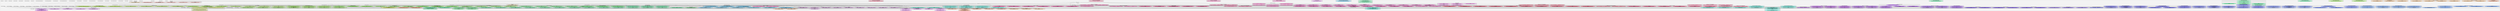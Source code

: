 digraph G {
    graph [rankdir=TB, clusterrank="local"];
    subgraph cluster_G {

        graph [style="filled,rounded", fillcolor="#80808018", label=""];
        src [label="src", style="filled", fillcolor="#ffffffb2", fontcolor="#000000", group="0"];
        src____main__ [label="wren-ai-service.src.__main__", style="filled", fillcolor="#ffffffb2", fontcolor="#000000", group="1"];
        src__core [label="wren-ai-service.src.core", style="filled", fillcolor="#ffffffb2", fontcolor="#000000", group="2"];
        src__core__engine [label="wren-ai-service.src.core.engine", style="filled", fillcolor="#ffffffb2", fontcolor="#000000", group="3"];
        src__core__pipeline [label="wren-ai-service.src.core.pipeline", style="filled", fillcolor="#ffffffb2", fontcolor="#000000", group="4"];
        src__core__provider [label="wren-ai-service.src.core.provider", style="filled", fillcolor="#ffffffb2", fontcolor="#000000", group="5"];
        src__force_deplo [label="wren-ai-service.src.force_deplo", style="filled", fillcolor="#ffffffb2", fontcolor="#000000", group="6"];
        src__globals [label="wren-ai-service.src.globals", style="filled", fillcolor="#ffffffb2", fontcolor="#000000", group="7"];
        src__pipelines [label="wren-ai-service.src.pipelines", style="filled", fillcolor="#ffffffb2", fontcolor="#000000", group="8"];
        src__pipelines__ask [label="wren-ai-service.src.pipelines.ask", style="filled", fillcolor="#ffffffb2", fontcolor="#000000", group="9"];
        src__pipelines__ask__components [label="wren-ai-service.src.pipelines.ask.components", style="filled", fillcolor="#ffffffb2", fontcolor="#000000", group="10"];
        src__pipelines__ask__components__post_processors [label="wren-ai-service.src.pipelines.ask.components.post_processors", style="filled", fillcolor="#ffffffb2", fontcolor="#000000", group="11"];
        src__pipelines__ask__components__prompts [label="wren-ai-service.src.pipelines.ask.components.prompts", style="filled", fillcolor="#ffffffb2", fontcolor="#000000", group="12"];
        src__pipelines__ask__followup_generation [label="wren-ai-service.src.pipelines.ask.followup_generation", style="filled", fillcolor="#ffffffb2", fontcolor="#000000", group="13"];
        src__pipelines__ask__generation [label="wren-ai-service.src.pipelines.ask.generation", style="filled", fillcolor="#ffffffb2", fontcolor="#000000", group="14"];
        src__pipelines__ask__historical_question [label="wren-ai-service.src.pipelines.ask.historical_question", style="filled", fillcolor="#ffffffb2", fontcolor="#000000", group="15"];
        src__pipelines__ask__retrieval [label="wren-ai-service.src.pipelines.ask.retrieval", style="filled", fillcolor="#ffffffb2", fontcolor="#000000", group="16"];
        src__pipelines__ask__sql_correction [label="wren-ai-service.src.pipelines.ask.sql_correction", style="filled", fillcolor="#ffffffb2", fontcolor="#000000", group="17"];
        src__pipelines__ask_details [label="wren-ai-service.src.pipelines.ask_details", style="filled", fillcolor="#ffffffb2", fontcolor="#000000", group="18"];
        src__pipelines__ask_details__components [label="wren-ai-service.src.pipelines.ask_details.components", style="filled", fillcolor="#ffffffb2", fontcolor="#000000", group="19"];
        src__pipelines__ask_details__components__prompts [label="wren-ai-service.src.pipelines.ask_details.components.prompts", style="filled", fillcolor="#ffffffb2", fontcolor="#000000", group="20"];
        src__pipelines__ask_details__generation [label="wren-ai-service.src.pipelines.ask_details.generation", style="filled", fillcolor="#ffffffb2", fontcolor="#000000", group="21"];
        src__pipelines__common [label="wren-ai-service.src.pipelines.common", style="filled", fillcolor="#ffffffb2", fontcolor="#000000", group="22"];
        src__pipelines__indexing [label="wren-ai-service.src.pipelines.indexing", style="filled", fillcolor="#ffffffb2", fontcolor="#000000", group="23"];
        src__pipelines__indexing__indexing [label="wren-ai-service.src.pipelines.indexing.indexing", style="filled", fillcolor="#ffffffb2", fontcolor="#000000", group="24"];
        src__pipelines__sql_explanation [label="wren-ai-service.src.pipelines.sql_explanation", style="filled", fillcolor="#ffffffb2", fontcolor="#000000", group="25"];
        src__pipelines__sql_explanation__components [label="wren-ai-service.src.pipelines.sql_explanation.components", style="filled", fillcolor="#ffffffb2", fontcolor="#000000", group="26"];
        src__pipelines__sql_explanation__components__prompts [label="wren-ai-service.src.pipelines.sql_explanation.components.prompts", style="filled", fillcolor="#ffffffb2", fontcolor="#000000", group="27"];
        src__pipelines__sql_explanation__generation [label="wren-ai-service.src.pipelines.sql_explanation.generation", style="filled", fillcolor="#ffffffb2", fontcolor="#000000", group="28"];
        src__pipelines__sql_regeneration [label="wren-ai-service.src.pipelines.sql_regeneration", style="filled", fillcolor="#ffffffb2", fontcolor="#000000", group="29"];
        src__pipelines__sql_regeneration__components [label="wren-ai-service.src.pipelines.sql_regeneration.components", style="filled", fillcolor="#ffffffb2", fontcolor="#000000", group="30"];
        src__pipelines__sql_regeneration__components__prompts [label="wren-ai-service.src.pipelines.sql_regeneration.components.prompts", style="filled", fillcolor="#ffffffb2", fontcolor="#000000", group="31"];
        src__pipelines__sql_regeneration__generation [label="wren-ai-service.src.pipelines.sql_regeneration.generation", style="filled", fillcolor="#ffffffb2", fontcolor="#000000", group="32"];
        src__providers [label="wren-ai-service.src.providers", style="filled", fillcolor="#ffffffb2", fontcolor="#000000", group="33"];
        src__providers__document_store [label="wren-ai-service.src.providers.document_store", style="filled", fillcolor="#ffffffb2", fontcolor="#000000", group="34"];
        src__providers__document_store__qdrant [label="wren-ai-service.src.providers.document_store.qdrant", style="filled", fillcolor="#ffffffb2", fontcolor="#000000", group="35"];
        src__providers__embedder [label="wren-ai-service.src.providers.embedder", style="filled", fillcolor="#ffffffb2", fontcolor="#000000", group="36"];
        src__providers__embedder__azure_openai [label="wren-ai-service.src.providers.embedder.azure_openai", style="filled", fillcolor="#ffffffb2", fontcolor="#000000", group="37"];
        src__providers__embedder__ollama [label="wren-ai-service.src.providers.embedder.ollama", style="filled", fillcolor="#ffffffb2", fontcolor="#000000", group="38"];
        src__providers__embedder__openai [label="wren-ai-service.src.providers.embedder.openai", style="filled", fillcolor="#ffffffb2", fontcolor="#000000", group="39"];
        src__providers__engine [label="wren-ai-service.src.providers.engine", style="filled", fillcolor="#ffffffb2", fontcolor="#000000", group="40"];
        src__providers__engine__wren [label="wren-ai-service.src.providers.engine.wren", style="filled", fillcolor="#ffffffb2", fontcolor="#000000", group="41"];
        src__providers__llm [label="wren-ai-service.src.providers.llm", style="filled", fillcolor="#ffffffb2", fontcolor="#000000", group="42"];
        src__providers__llm__azure_openai [label="wren-ai-service.src.providers.llm.azure_openai", style="filled", fillcolor="#ffffffb2", fontcolor="#000000", group="43"];
        src__providers__llm__ollama [label="wren-ai-service.src.providers.llm.ollama", style="filled", fillcolor="#ffffffb2", fontcolor="#000000", group="44"];
        src__providers__llm__openai [label="wren-ai-service.src.providers.llm.openai", style="filled", fillcolor="#ffffffb2", fontcolor="#000000", group="45"];
        src__providers__loader [label="wren-ai-service.src.providers.loader", style="filled", fillcolor="#ffffffb2", fontcolor="#000000", group="46"];
        src__utils [label="wren-ai-service.src.utils", style="filled", fillcolor="#ffffffb2", fontcolor="#000000", group="47"];
        src__web [label="wren-ai-service.src.web", style="filled", fillcolor="#ffffffb2", fontcolor="#000000", group="48"];
        src__web__development [label="wren-ai-service.src.web.development", style="filled", fillcolor="#ffffffb2", fontcolor="#000000", group="49"];
        src__web__v1 [label="wren-ai-service.src.web.v1", style="filled", fillcolor="#ffffffb2", fontcolor="#000000", group="50"];
        src__web__v1__routers [label="wren-ai-service.src.web.v1.routers", style="filled", fillcolor="#ffffffb2", fontcolor="#000000", group="51"];
        src__web__v1__services__ask [label="wren-ai-service.src.web.v1.services.ask", style="filled", fillcolor="#ffffffb2", fontcolor="#000000", group="52"];
        src__web__v1__services__ask_details [label="wren-ai-service.src.web.v1.services.ask_details", style="filled", fillcolor="#ffffffb2", fontcolor="#000000", group="53"];
        src__web__v1__services__indexing [label="wren-ai-service.src.web.v1.services.indexing", style="filled", fillcolor="#ffffffb2", fontcolor="#000000", group="54"];
        src__web__v1__services__sql_explanation [label="wren-ai-service.src.web.v1.services.sql_explanation", style="filled", fillcolor="#ffffffb2", fontcolor="#000000", group="55"];
        src__web__v1__services__sql_regeneration [label="wren-ai-service.src.web.v1.services.sql_regeneration", style="filled", fillcolor="#ffffffb2", fontcolor="#000000", group="56"];
        subgraph cluster_src____main__ {

            graph [style="filled,rounded", fillcolor="#80808018", label="wren-ai-service.src.__main__"];
            src____main____exception_handler [label="exception_handler\n(/home/sanjay/Development/explore/WrenAI/wren-ai-service/src/__main__.py:68)", style="filled", fillcolor="#ffa399b2", fontcolor="#000000", group="1"];
            src____main____health [label="health\n(/home/sanjay/Development/explore/WrenAI/wren-ai-service/src/__main__.py:89)", style="filled", fillcolor="#ffa399b2", fontcolor="#000000", group="1"];
            src____main____lifespan [label="lifespan\n(/home/sanjay/Development/explore/WrenAI/wren-ai-service/src/__main__.py:34)", style="filled", fillcolor="#ffa399b2", fontcolor="#000000", group="1"];
            src____main____request_exception_handler [label="request_exception_handler\n(/home/sanjay/Development/explore/WrenAI/wren-ai-service/src/__main__.py:76)", style="filled", fillcolor="#ffa399b2", fontcolor="#000000", group="1"];
            src____main____root [label="root\n(/home/sanjay/Development/explore/WrenAI/wren-ai-service/src/__main__.py:84)", style="filled", fillcolor="#ffa399b2", fontcolor="#000000", group="1"];
        }
        subgraph cluster_src__core__engine {

            graph [style="filled,rounded", fillcolor="#80808018", label="wren-ai-service.src.core.engine"];
            src__core__engine__Engine [label="Engine\n(/home/sanjay/Development/explore/WrenAI/wren-ai-service/src/core/engine.py:18)", style="filled", fillcolor="#ff9565b2", fontcolor="#000000", group="3"];
            src__core__engine__EngineConfig [label="EngineConfig\n(/home/sanjay/Development/explore/WrenAI/wren-ai-service/src/core/engine.py:13)", style="filled", fillcolor="#ff9565b2", fontcolor="#000000", group="3"];
            src__core__engine__add_quotes [label="add_quotes\n(/home/sanjay/Development/explore/WrenAI/wren-ai-service/src/core/engine.py:51)", style="filled", fillcolor="#ff9565b2", fontcolor="#000000", group="3"];
            src__core__engine__clean_generation_result [label="clean_generation_result\n(/home/sanjay/Development/explore/WrenAI/wren-ai-service/src/core/engine.py:29)", style="filled", fillcolor="#ff9565b2", fontcolor="#000000", group="3"];
            src__core__engine__remove_limit_statement [label="remove_limit_statement\n(/home/sanjay/Development/explore/WrenAI/wren-ai-service/src/core/engine.py:44)", style="filled", fillcolor="#ff9565b2", fontcolor="#000000", group="3"];
        }
        subgraph cluster_src__core__engine__Engine {

            graph [style="filled,rounded", fillcolor="#80808018", label="wren-ai-service.src.core.engine.Engine"];
            src__core__engine__Engine__dry_run_sql [label="dry_run_sql\n(/home/sanjay/Development/explore/WrenAI/wren-ai-service/src/core/engine.py:20)", style="filled", fillcolor="#ff7232b2", fontcolor="#000000", group="3"];
        }
        subgraph cluster_src__core__engine__clean_generation_result {

            graph [style="filled,rounded", fillcolor="#80808018", label="wren-ai-service.src.core.engine.clean_generation_result"];
            src__core__engine__clean_generation_result___normalize_whitespace [label="_normalize_whitespace\n(/home/sanjay/Development/explore/WrenAI/wren-ai-service/src/core/engine.py:30)", style="filled", fillcolor="#ff7232b2", fontcolor="#000000", group="3"];
        }
        subgraph cluster_src__core__pipeline {

            graph [style="filled,rounded", fillcolor="#80808018", label="wren-ai-service.src.core.pipeline"];
            src__core__pipeline__BasicPipeline [label="BasicPipeline\n(/home/sanjay/Development/explore/WrenAI/wren-ai-service/src/core/pipeline.py:9)", style="filled", fillcolor="#ffa565b2", fontcolor="#000000", group="4"];
            src__core__pipeline__async_validate [label="async_validate\n(/home/sanjay/Development/explore/WrenAI/wren-ai-service/src/core/pipeline.py:18)", style="filled", fillcolor="#ffa565b2", fontcolor="#000000", group="4"];
        }
        subgraph cluster_src__core__pipeline__BasicPipeline {

            graph [style="filled,rounded", fillcolor="#80808018", label="wren-ai-service.src.core.pipeline.BasicPipeline"];
            src__core__pipeline__BasicPipeline____init__ [label="__init__\n(/home/sanjay/Development/explore/WrenAI/wren-ai-service/src/core/pipeline.py:10)", style="filled", fillcolor="#ff8732b2", fontcolor="#000000", group="4"];
            src__core__pipeline__BasicPipeline__run [label="run\n(/home/sanjay/Development/explore/WrenAI/wren-ai-service/src/core/pipeline.py:14)", style="filled", fillcolor="#ff8732b2", fontcolor="#000000", group="4"];
        }
        subgraph cluster_src__core__provider {

            graph [style="filled,rounded", fillcolor="#80808018", label="wren-ai-service.src.core.provider"];
            src__core__provider__DocumentStoreProvider [label="DocumentStoreProvider\n(/home/sanjay/Development/explore/WrenAI/wren-ai-service/src/core/provider.py:34)", style="filled", fillcolor="#ffb565b2", fontcolor="#000000", group="5"];
            src__core__provider__EmbedderProvider [label="EmbedderProvider\n(/home/sanjay/Development/explore/WrenAI/wren-ai-service/src/core/provider.py:18)", style="filled", fillcolor="#ffb565b2", fontcolor="#000000", group="5"];
            src__core__provider__LLMProvider [label="LLMProvider\n(/home/sanjay/Development/explore/WrenAI/wren-ai-service/src/core/provider.py:6)", style="filled", fillcolor="#ffb565b2", fontcolor="#000000", group="5"];
        }
        subgraph cluster_src__core__provider__DocumentStoreProvider {

            graph [style="filled,rounded", fillcolor="#80808018", label="wren-ai-service.src.core.provider.DocumentStoreProvider"];
            src__core__provider__DocumentStoreProvider__get_retriever [label="get_retriever\n(/home/sanjay/Development/explore/WrenAI/wren-ai-service/src/core/provider.py:40)", style="filled", fillcolor="#ff9c32b2", fontcolor="#000000", group="5"];
            src__core__provider__DocumentStoreProvider__get_store [label="get_store\n(/home/sanjay/Development/explore/WrenAI/wren-ai-service/src/core/provider.py:36)", style="filled", fillcolor="#ff9c32b2", fontcolor="#000000", group="5"];
        }
        subgraph cluster_src__core__provider__EmbedderProvider {

            graph [style="filled,rounded", fillcolor="#80808018", label="wren-ai-service.src.core.provider.EmbedderProvider"];
            src__core__provider__EmbedderProvider__get_dimensions [label="get_dimensions\n(/home/sanjay/Development/explore/WrenAI/wren-ai-service/src/core/provider.py:30)", style="filled", fillcolor="#ff9c32b2", fontcolor="#000000", group="5"];
            src__core__provider__EmbedderProvider__get_document_embedder [label="get_document_embedder\n(/home/sanjay/Development/explore/WrenAI/wren-ai-service/src/core/provider.py:24)", style="filled", fillcolor="#ff9c32b2", fontcolor="#000000", group="5"];
            src__core__provider__EmbedderProvider__get_model [label="get_model\n(/home/sanjay/Development/explore/WrenAI/wren-ai-service/src/core/provider.py:27)", style="filled", fillcolor="#ff9c32b2", fontcolor="#000000", group="5"];
            src__core__provider__EmbedderProvider__get_text_embedder [label="get_text_embedder\n(/home/sanjay/Development/explore/WrenAI/wren-ai-service/src/core/provider.py:20)", style="filled", fillcolor="#ff9c32b2", fontcolor="#000000", group="5"];
        }
        subgraph cluster_src__core__provider__LLMProvider {

            graph [style="filled,rounded", fillcolor="#80808018", label="wren-ai-service.src.core.provider.LLMProvider"];
            src__core__provider__LLMProvider__get_generator [label="get_generator\n(/home/sanjay/Development/explore/WrenAI/wren-ai-service/src/core/provider.py:8)", style="filled", fillcolor="#ff9c32b2", fontcolor="#000000", group="5"];
            src__core__provider__LLMProvider__get_model [label="get_model\n(/home/sanjay/Development/explore/WrenAI/wren-ai-service/src/core/provider.py:11)", style="filled", fillcolor="#ff9c32b2", fontcolor="#000000", group="5"];
            src__core__provider__LLMProvider__get_model_kwargs [label="get_model_kwargs\n(/home/sanjay/Development/explore/WrenAI/wren-ai-service/src/core/provider.py:14)", style="filled", fillcolor="#ff9c32b2", fontcolor="#000000", group="5"];
        }
        subgraph cluster_src__force_deplo {

            graph [style="filled,rounded", fillcolor="#80808018", label="wren-ai-service.src.force_deplo"];
            src__force_deplo__force_deploy [label="force_deploy\n(/home/sanjay/Development/explore/WrenAI/wren-ai-service/src/force_deploy.py:14)", style="filled", fillcolor="#ffd899b2", fontcolor="#000000", group="6"];
        }
        subgraph cluster_src__globals {

            graph [style="filled,rounded", fillcolor="#80808018", label="wren-ai-service.src.globals"];
            src__globals__init_globals [label="init_globals\n(/home/sanjay/Development/explore/WrenAI/wren-ai-service/src/globals.py:45)", style="filled", fillcolor="#ffe299b2", fontcolor="#000000", group="7"];
        }
        subgraph cluster_src__pipelines__ask__components__post_processors {

            graph [style="filled,rounded", fillcolor="#80808018", label="wren-ai-service.src.pipelines.ask.components.post_processors"];
            src__pipelines__ask__components__post_processors__GenerationPostProcessor [label="GenerationPostProcessor\n(/home/sanjay/Development/explore/WrenAI/wren-ai-service/src/pipelines/ask/components/post_processors.py:19)", style="filled", fillcolor="#dbff00b2", fontcolor="#000000", group="11"];
        }
        subgraph cluster_src__pipelines__ask__components__post_processors__GenerationPostProcessor {

            graph [style="filled,rounded", fillcolor="#80808018", label="wren-ai-service.src.pipelines.ask.components.post_processors.GenerationPostProcessor"];
            src__pipelines__ask__components__post_processors__GenerationPostProcessor____init__ [label="__init__\n(/home/sanjay/Development/explore/WrenAI/wren-ai-service/src/pipelines/ask/components/post_processors.py:20)", style="filled", fillcolor="#afcb00b2", fontcolor="#ffffff", group="11"];
            src__pipelines__ask__components__post_processors__GenerationPostProcessor___classify_invalid_generation_results [label="_classify_invalid_generation_results\n(/home/sanjay/Development/explore/WrenAI/wren-ai-service/src/pipelines/ask/components/post_processors.py:59)", style="filled", fillcolor="#afcb00b2", fontcolor="#ffffff", group="11"];
            src__pipelines__ask__components__post_processors__GenerationPostProcessor__run [label="run\n(/home/sanjay/Development/explore/WrenAI/wren-ai-service/src/pipelines/ask/components/post_processors.py:27)", style="filled", fillcolor="#afcb00b2", fontcolor="#ffffff", group="11"];
        }
        subgraph cluster_src__pipelines__ask__components__post_processors__GenerationPostProcessor___classify_invalid_generation_results {

            graph [style="filled,rounded", fillcolor="#80808018", label="wren-ai-service.src.pipelines.ask.components.post_processors.GenerationPostProcessor._classify_invalid_generation_results"];
            src__pipelines__ask__components__post_processors__GenerationPostProcessor___classify_invalid_generation_results___task [label="_task\n(/home/sanjay/Development/explore/WrenAI/wren-ai-service/src/pipelines/ask/components/post_processors.py:65)", style="filled", fillcolor="#839800b2", fontcolor="#ffffff", group="11"];
        }
        subgraph cluster_src__pipelines__ask__followup_generation {

            graph [style="filled,rounded", fillcolor="#80808018", label="wren-ai-service.src.pipelines.ask.followup_generation"];
            src__pipelines__ask__followup_generation__FollowUpGeneration [label="FollowUpGeneration\n(/home/sanjay/Development/explore/WrenAI/wren-ai-service/src/pipelines/ask/followup_generation.py:176)", style="filled", fillcolor="#b8ff32b2", fontcolor="#000000", group="13"];
            src__pipelines__ask__followup_generation__generate [label="generate\n(/home/sanjay/Development/explore/WrenAI/wren-ai-service/src/pipelines/ask/followup_generation.py:155)", style="filled", fillcolor="#b8ff32b2", fontcolor="#000000", group="13"];
            src__pipelines__ask__followup_generation__post_process [label="post_process\n(/home/sanjay/Development/explore/WrenAI/wren-ai-service/src/pipelines/ask/followup_generation.py:162)", style="filled", fillcolor="#b8ff32b2", fontcolor="#000000", group="13"];
            src__pipelines__ask__followup_generation__prompt [label="prompt\n(/home/sanjay/Development/explore/WrenAI/wren-ai-service/src/pipelines/ask/followup_generation.py:136)", style="filled", fillcolor="#b8ff32b2", fontcolor="#000000", group="13"];
        }
        subgraph cluster_src__pipelines__ask__followup_generation__FollowUpGeneration {

            graph [style="filled,rounded", fillcolor="#80808018", label="wren-ai-service.src.pipelines.ask.followup_generation.FollowUpGeneration"];
            src__pipelines__ask__followup_generation__FollowUpGeneration____init__ [label="__init__\n(/home/sanjay/Development/explore/WrenAI/wren-ai-service/src/pipelines/ask/followup_generation.py:177)", style="filled", fillcolor="#a7ff00b2", fontcolor="#000000", group="13"];
            src__pipelines__ask__followup_generation__FollowUpGeneration__run [label="run\n(/home/sanjay/Development/explore/WrenAI/wren-ai-service/src/pipelines/ask/followup_generation.py:222)", style="filled", fillcolor="#a7ff00b2", fontcolor="#000000", group="13"];
            src__pipelines__ask__followup_generation__FollowUpGeneration__visualize [label="visualize\n(/home/sanjay/Development/explore/WrenAI/wren-ai-service/src/pipelines/ask/followup_generation.py:194)", style="filled", fillcolor="#a7ff00b2", fontcolor="#000000", group="13"];
        }
        subgraph cluster_src__pipelines__ask__generation {

            graph [style="filled,rounded", fillcolor="#80808018", label="wren-ai-service.src.pipelines.ask.generation"];
            src__pipelines__ask__generation__Generation [label="Generation\n(/home/sanjay/Development/explore/WrenAI/wren-ai-service/src/pipelines/ask/generation.py:138)", style="filled", fillcolor="#a3ff32b2", fontcolor="#000000", group="14"];
            src__pipelines__ask__generation__generate [label="generate\n(/home/sanjay/Development/explore/WrenAI/wren-ai-service/src/pipelines/ask/generation.py:117)", style="filled", fillcolor="#a3ff32b2", fontcolor="#000000", group="14"];
            src__pipelines__ask__generation__post_process [label="post_process\n(/home/sanjay/Development/explore/WrenAI/wren-ai-service/src/pipelines/ask/generation.py:124)", style="filled", fillcolor="#a3ff32b2", fontcolor="#000000", group="14"];
            src__pipelines__ask__generation__prompt [label="prompt\n(/home/sanjay/Development/explore/WrenAI/wren-ai-service/src/pipelines/ask/generation.py:96)", style="filled", fillcolor="#a3ff32b2", fontcolor="#000000", group="14"];
        }
        subgraph cluster_src__pipelines__ask__generation__Generation {

            graph [style="filled,rounded", fillcolor="#80808018", label="wren-ai-service.src.pipelines.ask.generation.Generation"];
            src__pipelines__ask__generation__Generation____init__ [label="__init__\n(/home/sanjay/Development/explore/WrenAI/wren-ai-service/src/pipelines/ask/generation.py:139)", style="filled", fillcolor="#8cff00b2", fontcolor="#000000", group="14"];
            src__pipelines__ask__generation__Generation__run [label="run\n(/home/sanjay/Development/explore/WrenAI/wren-ai-service/src/pipelines/ask/generation.py:182)", style="filled", fillcolor="#8cff00b2", fontcolor="#000000", group="14"];
            src__pipelines__ask__generation__Generation__visualize [label="visualize\n(/home/sanjay/Development/explore/WrenAI/wren-ai-service/src/pipelines/ask/generation.py:154)", style="filled", fillcolor="#8cff00b2", fontcolor="#000000", group="14"];
        }
        subgraph cluster_src__pipelines__ask__historical_question {

            graph [style="filled,rounded", fillcolor="#80808018", label="wren-ai-service.src.pipelines.ask.historical_question"];
            src__pipelines__ask__historical_question__HistoricalQuestion [label="HistoricalQuestion\n(/home/sanjay/Development/explore/WrenAI/wren-ai-service/src/pipelines/ask/historical_question.py:96)", style="filled", fillcolor="#8eff32b2", fontcolor="#000000", group="15"];
            src__pipelines__ask__historical_question__OutputFormatter [label="OutputFormatter\n(/home/sanjay/Development/explore/WrenAI/wren-ai-service/src/pipelines/ask/historical_question.py:37)", style="filled", fillcolor="#8eff32b2", fontcolor="#000000", group="15"];
            src__pipelines__ask__historical_question__ScoreFilter [label="ScoreFilter\n(/home/sanjay/Development/explore/WrenAI/wren-ai-service/src/pipelines/ask/historical_question.py:24)", style="filled", fillcolor="#8eff32b2", fontcolor="#000000", group="15"];
            src__pipelines__ask__historical_question__embedding [label="embedding\n(/home/sanjay/Development/explore/WrenAI/wren-ai-service/src/pipelines/ask/historical_question.py:61)", style="filled", fillcolor="#8eff32b2", fontcolor="#000000", group="15"];
            src__pipelines__ask__historical_question__filtered_documents [label="filtered_documents\n(/home/sanjay/Development/explore/WrenAI/wren-ai-service/src/pipelines/ask/historical_question.py:75)", style="filled", fillcolor="#8eff32b2", fontcolor="#000000", group="15"];
            src__pipelines__ask__historical_question__formatted_output [label="formatted_output\n(/home/sanjay/Development/explore/WrenAI/wren-ai-service/src/pipelines/ask/historical_question.py:84)", style="filled", fillcolor="#8eff32b2", fontcolor="#000000", group="15"];
            src__pipelines__ask__historical_question__retrieval [label="retrieval\n(/home/sanjay/Development/explore/WrenAI/wren-ai-service/src/pipelines/ask/historical_question.py:68)", style="filled", fillcolor="#8eff32b2", fontcolor="#000000", group="15"];
        }
        subgraph cluster_src__pipelines__ask__historical_question__HistoricalQuestion {

            graph [style="filled,rounded", fillcolor="#80808018", label="wren-ai-service.src.pipelines.ask.historical_question.HistoricalQuestion"];
            src__pipelines__ask__historical_question__HistoricalQuestion____init__ [label="__init__\n(/home/sanjay/Development/explore/WrenAI/wren-ai-service/src/pipelines/ask/historical_question.py:97)", style="filled", fillcolor="#72ff00b2", fontcolor="#000000", group="15"];
            src__pipelines__ask__historical_question__HistoricalQuestion__run [label="run\n(/home/sanjay/Development/explore/WrenAI/wren-ai-service/src/pipelines/ask/historical_question.py:138)", style="filled", fillcolor="#72ff00b2", fontcolor="#000000", group="15"];
            src__pipelines__ask__historical_question__HistoricalQuestion__visualize [label="visualize\n(/home/sanjay/Development/explore/WrenAI/wren-ai-service/src/pipelines/ask/historical_question.py:114)", style="filled", fillcolor="#72ff00b2", fontcolor="#000000", group="15"];
        }
        subgraph cluster_src__pipelines__ask__historical_question__OutputFormatter {

            graph [style="filled,rounded", fillcolor="#80808018", label="wren-ai-service.src.pipelines.ask.historical_question.OutputFormatter"];
            src__pipelines__ask__historical_question__OutputFormatter__run [label="run\n(/home/sanjay/Development/explore/WrenAI/wren-ai-service/src/pipelines/ask/historical_question.py:41)", style="filled", fillcolor="#72ff00b2", fontcolor="#000000", group="15"];
        }
        subgraph cluster_src__pipelines__ask__historical_question__ScoreFilter {

            graph [style="filled,rounded", fillcolor="#80808018", label="wren-ai-service.src.pipelines.ask.historical_question.ScoreFilter"];
            src__pipelines__ask__historical_question__ScoreFilter__run [label="run\n(/home/sanjay/Development/explore/WrenAI/wren-ai-service/src/pipelines/ask/historical_question.py:28)", style="filled", fillcolor="#72ff00b2", fontcolor="#000000", group="15"];
        }
        subgraph cluster_src__pipelines__ask__retrieval {

            graph [style="filled,rounded", fillcolor="#80808018", label="wren-ai-service.src.pipelines.ask.retrieval"];
            src__pipelines__ask__retrieval__Retrieval [label="Retrieval\n(/home/sanjay/Development/explore/WrenAI/wren-ai-service/src/pipelines/ask/retrieval.py:47)", style="filled", fillcolor="#79ff32b2", fontcolor="#000000", group="16"];
            src__pipelines__ask__retrieval__embedding [label="embedding\n(/home/sanjay/Development/explore/WrenAI/wren-ai-service/src/pipelines/ask/retrieval.py:20)", style="filled", fillcolor="#79ff32b2", fontcolor="#000000", group="16"];
            src__pipelines__ask__retrieval__retrieval [label="retrieval\n(/home/sanjay/Development/explore/WrenAI/wren-ai-service/src/pipelines/ask/retrieval.py:27)", style="filled", fillcolor="#79ff32b2", fontcolor="#000000", group="16"];
        }
        subgraph cluster_src__pipelines__ask__retrieval__Retrieval {

            graph [style="filled,rounded", fillcolor="#80808018", label="wren-ai-service.src.pipelines.ask.retrieval.Retrieval"];
            src__pipelines__ask__retrieval__Retrieval____init__ [label="__init__\n(/home/sanjay/Development/explore/WrenAI/wren-ai-service/src/pipelines/ask/retrieval.py:48)", style="filled", fillcolor="#57ff00b2", fontcolor="#000000", group="16"];
            src__pipelines__ask__retrieval__Retrieval__run [label="run\n(/home/sanjay/Development/explore/WrenAI/wren-ai-service/src/pipelines/ask/retrieval.py:86)", style="filled", fillcolor="#57ff00b2", fontcolor="#000000", group="16"];
            src__pipelines__ask__retrieval__Retrieval__visualize [label="visualize\n(/home/sanjay/Development/explore/WrenAI/wren-ai-service/src/pipelines/ask/retrieval.py:62)", style="filled", fillcolor="#57ff00b2", fontcolor="#000000", group="16"];
        }
        subgraph cluster_src__pipelines__ask__sql_correction {

            graph [style="filled,rounded", fillcolor="#80808018", label="wren-ai-service.src.pipelines.ask.sql_correction"];
            src__pipelines__ask__sql_correction__SQLCorrection [label="SQLCorrection\n(/home/sanjay/Development/explore/WrenAI/wren-ai-service/src/pipelines/ask/sql_correction.py:106)", style="filled", fillcolor="#64ff32b2", fontcolor="#000000", group="17"];
            src__pipelines__ask__sql_correction__generate [label="generate\n(/home/sanjay/Development/explore/WrenAI/wren-ai-service/src/pipelines/ask/sql_correction.py:85)", style="filled", fillcolor="#64ff32b2", fontcolor="#000000", group="17"];
            src__pipelines__ask__sql_correction__post_process [label="post_process\n(/home/sanjay/Development/explore/WrenAI/wren-ai-service/src/pipelines/ask/sql_correction.py:92)", style="filled", fillcolor="#64ff32b2", fontcolor="#000000", group="17"];
            src__pipelines__ask__sql_correction__prompt [label="prompt\n(/home/sanjay/Development/explore/WrenAI/wren-ai-service/src/pipelines/ask/sql_correction.py:64)", style="filled", fillcolor="#64ff32b2", fontcolor="#000000", group="17"];
        }
        subgraph cluster_src__pipelines__ask__sql_correction__SQLCorrection {

            graph [style="filled,rounded", fillcolor="#80808018", label="wren-ai-service.src.pipelines.ask.sql_correction.SQLCorrection"];
            src__pipelines__ask__sql_correction__SQLCorrection____init__ [label="__init__\n(/home/sanjay/Development/explore/WrenAI/wren-ai-service/src/pipelines/ask/sql_correction.py:107)", style="filled", fillcolor="#3dff00b2", fontcolor="#000000", group="17"];
            src__pipelines__ask__sql_correction__SQLCorrection__run [label="run\n(/home/sanjay/Development/explore/WrenAI/wren-ai-service/src/pipelines/ask/sql_correction.py:150)", style="filled", fillcolor="#3dff00b2", fontcolor="#000000", group="17"];
            src__pipelines__ask__sql_correction__SQLCorrection__visualize [label="visualize\n(/home/sanjay/Development/explore/WrenAI/wren-ai-service/src/pipelines/ask/sql_correction.py:124)", style="filled", fillcolor="#3dff00b2", fontcolor="#000000", group="17"];
        }
        subgraph cluster_src__pipelines__ask_details__generation {

            graph [style="filled,rounded", fillcolor="#80808018", label="wren-ai-service.src.pipelines.ask_details.generation"];
            src__pipelines__ask_details__generation__Generation [label="Generation\n(/home/sanjay/Development/explore/WrenAI/wren-ai-service/src/pipelines/ask_details/generation.py:80)", style="filled", fillcolor="#32ff56b2", fontcolor="#000000", group="21"];
            src__pipelines__ask_details__generation__generate [label="generate\n(/home/sanjay/Development/explore/WrenAI/wren-ai-service/src/pipelines/ask_details/generation.py:59)", style="filled", fillcolor="#32ff56b2", fontcolor="#000000", group="21"];
            src__pipelines__ask_details__generation__post_process [label="post_process\n(/home/sanjay/Development/explore/WrenAI/wren-ai-service/src/pipelines/ask_details/generation.py:66)", style="filled", fillcolor="#32ff56b2", fontcolor="#000000", group="21"];
            src__pipelines__ask_details__generation__prompt [label="prompt\n(/home/sanjay/Development/explore/WrenAI/wren-ai-service/src/pipelines/ask_details/generation.py:52)", style="filled", fillcolor="#32ff56b2", fontcolor="#000000", group="21"];
        }
        subgraph cluster_src__pipelines__ask_details__generation__Generation {

            graph [style="filled,rounded", fillcolor="#80808018", label="wren-ai-service.src.pipelines.ask_details.generation.Generation"];
            src__pipelines__ask_details__generation__Generation____init__ [label="__init__\n(/home/sanjay/Development/explore/WrenAI/wren-ai-service/src/pipelines/ask_details/generation.py:81)", style="filled", fillcolor="#00ff2bb2", fontcolor="#000000", group="21"];
            src__pipelines__ask_details__generation__Generation__run [label="run\n(/home/sanjay/Development/explore/WrenAI/wren-ai-service/src/pipelines/ask_details/generation.py:116)", style="filled", fillcolor="#00ff2bb2", fontcolor="#000000", group="21"];
            src__pipelines__ask_details__generation__Generation__visualize [label="visualize\n(/home/sanjay/Development/explore/WrenAI/wren-ai-service/src/pipelines/ask_details/generation.py:96)", style="filled", fillcolor="#00ff2bb2", fontcolor="#000000", group="21"];
        }
        subgraph cluster_src__pipelines__common {

            graph [style="filled,rounded", fillcolor="#80808018", label="wren-ai-service.src.pipelines.common"];
            src__pipelines__common__GenerationPostProcessor [label="GenerationPostProcessor\n(/home/sanjay/Development/explore/WrenAI/wren-ai-service/src/pipelines/common.py:19)", style="filled", fillcolor="#65ff90b2", fontcolor="#000000", group="22"];
        }
        subgraph cluster_src__pipelines__common__GenerationPostProcessor {

            graph [style="filled,rounded", fillcolor="#80808018", label="wren-ai-service.src.pipelines.common.GenerationPostProcessor"];
            src__pipelines__common__GenerationPostProcessor____init__ [label="__init__\n(/home/sanjay/Development/explore/WrenAI/wren-ai-service/src/pipelines/common.py:20)", style="filled", fillcolor="#32ff6bb2", fontcolor="#000000", group="22"];
            src__pipelines__common__GenerationPostProcessor___build_cte_query [label="_build_cte_query\n(/home/sanjay/Development/explore/WrenAI/wren-ai-service/src/pipelines/common.py:74)", style="filled", fillcolor="#32ff6bb2", fontcolor="#000000", group="22"];
            src__pipelines__common__GenerationPostProcessor___check_if_sql_executable [label="_check_if_sql_executable\n(/home/sanjay/Development/explore/WrenAI/wren-ai-service/src/pipelines/common.py:83)", style="filled", fillcolor="#32ff6bb2", fontcolor="#000000", group="22"];
            src__pipelines__common__GenerationPostProcessor__run [label="run\n(/home/sanjay/Development/explore/WrenAI/wren-ai-service/src/pipelines/common.py:26)", style="filled", fillcolor="#32ff6bb2", fontcolor="#000000", group="22"];
        }
        subgraph cluster_src__pipelines__indexing__indexing {

            graph [style="filled,rounded", fillcolor="#80808018", label="wren-ai-service.src.pipelines.indexing.indexing"];
            src__pipelines__indexing__indexing__AsyncDocumentWriter [label="AsyncDocumentWriter\n(/home/sanjay/Development/explore/WrenAI/wren-ai-service/src/pipelines/indexing/indexing.py:333)", style="filled", fillcolor="#32ff95b2", fontcolor="#000000", group="24"];
            src__pipelines__indexing__indexing__DDLConverter [label="DDLConverter\n(/home/sanjay/Development/explore/WrenAI/wren-ai-service/src/pipelines/indexing/indexing.py:134)", style="filled", fillcolor="#32ff95b2", fontcolor="#000000", group="24"];
            src__pipelines__indexing__indexing__DocumentCleaner [label="DocumentCleaner\n(/home/sanjay/Development/explore/WrenAI/wren-ai-service/src/pipelines/indexing/indexing.py:29)", style="filled", fillcolor="#32ff95b2", fontcolor="#000000", group="24"];
            src__pipelines__indexing__indexing__Indexing [label="Indexing\n(/home/sanjay/Development/explore/WrenAI/wren-ai-service/src/pipelines/indexing/indexing.py:430)", style="filled", fillcolor="#32ff95b2", fontcolor="#000000", group="24"];
            src__pipelines__indexing__indexing__MDLValidator [label="MDLValidator\n(/home/sanjay/Development/explore/WrenAI/wren-ai-service/src/pipelines/indexing/indexing.py:64)", style="filled", fillcolor="#32ff95b2", fontcolor="#000000", group="24"];
            src__pipelines__indexing__indexing__ViewConverter [label="ViewConverter\n(/home/sanjay/Development/explore/WrenAI/wren-ai-service/src/pipelines/indexing/indexing.py:89)", style="filled", fillcolor="#32ff95b2", fontcolor="#000000", group="24"];
            src__pipelines__indexing__indexing__clean_document_store [label="clean_document_store\n(/home/sanjay/Development/explore/WrenAI/wren-ai-service/src/pipelines/indexing/indexing.py:350)", style="filled", fillcolor="#32ff95b2", fontcolor="#000000", group="24"];
            src__pipelines__indexing__indexing__convert_to_ddl [label="convert_to_ddl\n(/home/sanjay/Development/explore/WrenAI/wren-ai-service/src/pipelines/indexing/indexing.py:373)", style="filled", fillcolor="#32ff95b2", fontcolor="#000000", group="24"];
            src__pipelines__indexing__indexing__convert_to_view [label="convert_to_view\n(/home/sanjay/Development/explore/WrenAI/wren-ai-service/src/pipelines/indexing/indexing.py:401)", style="filled", fillcolor="#32ff95b2", fontcolor="#000000", group="24"];
            src__pipelines__indexing__indexing__embed_ddl [label="embed_ddl\n(/home/sanjay/Development/explore/WrenAI/wren-ai-service/src/pipelines/indexing/indexing.py:384)", style="filled", fillcolor="#32ff95b2", fontcolor="#000000", group="24"];
            src__pipelines__indexing__indexing__embed_view [label="embed_view\n(/home/sanjay/Development/explore/WrenAI/wren-ai-service/src/pipelines/indexing/indexing.py:412)", style="filled", fillcolor="#32ff95b2", fontcolor="#000000", group="24"];
            src__pipelines__indexing__indexing__validate_mdl [label="validate_mdl\n(/home/sanjay/Development/explore/WrenAI/wren-ai-service/src/pipelines/indexing/indexing.py:360)", style="filled", fillcolor="#32ff95b2", fontcolor="#000000", group="24"];
            src__pipelines__indexing__indexing__write_ddl [label="write_ddl\n(/home/sanjay/Development/explore/WrenAI/wren-ai-service/src/pipelines/indexing/indexing.py:395)", style="filled", fillcolor="#32ff95b2", fontcolor="#000000", group="24"];
            src__pipelines__indexing__indexing__write_view [label="write_view\n(/home/sanjay/Development/explore/WrenAI/wren-ai-service/src/pipelines/indexing/indexing.py:423)", style="filled", fillcolor="#32ff95b2", fontcolor="#000000", group="24"];
        }
        subgraph cluster_src__pipelines__indexing__indexing__AsyncDocumentWriter {

            graph [style="filled,rounded", fillcolor="#80808018", label="wren-ai-service.src.pipelines.indexing.indexing.AsyncDocumentWriter"];
            src__pipelines__indexing__indexing__AsyncDocumentWriter__run [label="run\n(/home/sanjay/Development/explore/WrenAI/wren-ai-service/src/pipelines/indexing/indexing.py:335)", style="filled", fillcolor="#00ff7bb2", fontcolor="#000000", group="24"];
        }
        subgraph cluster_src__pipelines__indexing__indexing__DDLConverter {

            graph [style="filled,rounded", fillcolor="#80808018", label="wren-ai-service.src.pipelines.indexing.indexing.DDLConverter"];
            src__pipelines__indexing__indexing__DDLConverter___convert_metrics [label="_convert_metrics\n(/home/sanjay/Development/explore/WrenAI/wren-ai-service/src/pipelines/indexing/indexing.py:300)", style="filled", fillcolor="#00ff7bb2", fontcolor="#000000", group="24"];
            src__pipelines__indexing__indexing__DDLConverter___convert_models_and_relationships [label="_convert_models_and_relationships\n(/home/sanjay/Development/explore/WrenAI/wren-ai-service/src/pipelines/indexing/indexing.py:204)", style="filled", fillcolor="#00ff7bb2", fontcolor="#000000", group="24"];
            src__pipelines__indexing__indexing__DDLConverter___convert_views [label="_convert_views\n(/home/sanjay/Development/explore/WrenAI/wren-ai-service/src/pipelines/indexing/indexing.py:293)", style="filled", fillcolor="#00ff7bb2", fontcolor="#000000", group="24"];
            src__pipelines__indexing__indexing__DDLConverter__get_ddl_commands [label="get_ddl_commands\n(/home/sanjay/Development/explore/WrenAI/wren-ai-service/src/pipelines/indexing/indexing.py:159)", style="filled", fillcolor="#00ff7bb2", fontcolor="#000000", group="24"];
            src__pipelines__indexing__indexing__DDLConverter__run [label="run\n(/home/sanjay/Development/explore/WrenAI/wren-ai-service/src/pipelines/indexing/indexing.py:136)", style="filled", fillcolor="#00ff7bb2", fontcolor="#000000", group="24"];
        }
        subgraph cluster_src__pipelines__indexing__indexing__DDLConverter___convert_views {

            graph [style="filled,rounded", fillcolor="#80808018", label="wren-ai-service.src.pipelines.indexing.indexing.DDLConverter._convert_views"];
            src__pipelines__indexing__indexing__DDLConverter___convert_views___format [label="_format\n(/home/sanjay/Development/explore/WrenAI/wren-ai-service/src/pipelines/indexing/indexing.py:294)", style="filled", fillcolor="#00cb62b2", fontcolor="#ffffff", group="24"];
        }
        subgraph cluster_src__pipelines__indexing__indexing__DocumentCleaner {

            graph [style="filled,rounded", fillcolor="#80808018", label="wren-ai-service.src.pipelines.indexing.indexing.DocumentCleaner"];
            src__pipelines__indexing__indexing__DocumentCleaner____init__ [label="__init__\n(/home/sanjay/Development/explore/WrenAI/wren-ai-service/src/pipelines/indexing/indexing.py:35)", style="filled", fillcolor="#00ff7bb2", fontcolor="#000000", group="24"];
            src__pipelines__indexing__indexing__DocumentCleaner__run [label="run\n(/home/sanjay/Development/explore/WrenAI/wren-ai-service/src/pipelines/indexing/indexing.py:39)", style="filled", fillcolor="#00ff7bb2", fontcolor="#000000", group="24"];
        }
        subgraph cluster_src__pipelines__indexing__indexing__DocumentCleaner__run {

            graph [style="filled,rounded", fillcolor="#80808018", label="wren-ai-service.src.pipelines.indexing.indexing.DocumentCleaner.run"];
            src__pipelines__indexing__indexing__DocumentCleaner__run___clear_documents [label="_clear_documents\n(/home/sanjay/Development/explore/WrenAI/wren-ai-service/src/pipelines/indexing/indexing.py:40)", style="filled", fillcolor="#00cb62b2", fontcolor="#ffffff", group="24"];
        }
        subgraph cluster_src__pipelines__indexing__indexing__Indexing {

            graph [style="filled,rounded", fillcolor="#80808018", label="wren-ai-service.src.pipelines.indexing.indexing.Indexing"];
            src__pipelines__indexing__indexing__Indexing____init__ [label="__init__\n(/home/sanjay/Development/explore/WrenAI/wren-ai-service/src/pipelines/indexing/indexing.py:431)", style="filled", fillcolor="#00ff7bb2", fontcolor="#000000", group="24"];
            src__pipelines__indexing__indexing__Indexing__run [label="run\n(/home/sanjay/Development/explore/WrenAI/wren-ai-service/src/pipelines/indexing/indexing.py:485)", style="filled", fillcolor="#00ff7bb2", fontcolor="#000000", group="24"];
            src__pipelines__indexing__indexing__Indexing__visualize [label="visualize\n(/home/sanjay/Development/explore/WrenAI/wren-ai-service/src/pipelines/indexing/indexing.py:459)", style="filled", fillcolor="#00ff7bb2", fontcolor="#000000", group="24"];
        }
        subgraph cluster_src__pipelines__indexing__indexing__MDLValidator {

            graph [style="filled,rounded", fillcolor="#80808018", label="wren-ai-service.src.pipelines.indexing.indexing.MDLValidator"];
            src__pipelines__indexing__indexing__MDLValidator__run [label="run\n(/home/sanjay/Development/explore/WrenAI/wren-ai-service/src/pipelines/indexing/indexing.py:70)", style="filled", fillcolor="#00ff7bb2", fontcolor="#000000", group="24"];
        }
        subgraph cluster_src__pipelines__indexing__indexing__ViewConverter {

            graph [style="filled,rounded", fillcolor="#80808018", label="wren-ai-service.src.pipelines.indexing.indexing.ViewConverter"];
            src__pipelines__indexing__indexing__ViewConverter__run [label="run\n(/home/sanjay/Development/explore/WrenAI/wren-ai-service/src/pipelines/indexing/indexing.py:102)", style="filled", fillcolor="#00ff7bb2", fontcolor="#000000", group="24"];
        }
        subgraph cluster_src__pipelines__indexing__indexing__ViewConverter__run {

            graph [style="filled,rounded", fillcolor="#80808018", label="wren-ai-service.src.pipelines.indexing.indexing.ViewConverter.run"];
            src__pipelines__indexing__indexing__ViewConverter__run___format [label="_format\n(/home/sanjay/Development/explore/WrenAI/wren-ai-service/src/pipelines/indexing/indexing.py:103)", style="filled", fillcolor="#00cb62b2", fontcolor="#ffffff", group="24"];
        }
        subgraph cluster_src__pipelines__sql_explanation__generation {

            graph [style="filled,rounded", fillcolor="#80808018", label="wren-ai-service.src.pipelines.sql_explanation.generation"];
            src__pipelines__sql_explanation__generation__Generation [label="Generation\n(/home/sanjay/Development/explore/WrenAI/wren-ai-service/src/pipelines/sql_explanation/generation.py:507)", style="filled", fillcolor="#32ffe9b2", fontcolor="#000000", group="28"];
            src__pipelines__sql_explanation__generation__GenerationPostProcessor [label="GenerationPostProcessor\n(/home/sanjay/Development/explore/WrenAI/wren-ai-service/src/pipelines/sql_explanation/generation.py:245)", style="filled", fillcolor="#32ffe9b2", fontcolor="#000000", group="28"];
            src__pipelines__sql_explanation__generation__SQLAnalysisPreprocessor [label="SQLAnalysisPreprocessor\n(/home/sanjay/Development/explore/WrenAI/wren-ai-service/src/pipelines/sql_explanation/generation.py:182)", style="filled", fillcolor="#32ffe9b2", fontcolor="#000000", group="28"];
            src__pipelines__sql_explanation__generation___compose_sql_expression_of_filter_type [label="_compose_sql_expression_of_filter_type\n(/home/sanjay/Development/explore/WrenAI/wren-ai-service/src/pipelines/sql_explanation/generation.py:36)", style="filled", fillcolor="#32ffe9b2", fontcolor="#000000", group="28"];
            src__pipelines__sql_explanation__generation___compose_sql_expression_of_groupby_type [label="_compose_sql_expression_of_groupby_type\n(/home/sanjay/Development/explore/WrenAI/wren-ai-service/src/pipelines/sql_explanation/generation.py:63)", style="filled", fillcolor="#32ffe9b2", fontcolor="#000000", group="28"];
            src__pipelines__sql_explanation__generation___compose_sql_expression_of_relation_type [label="_compose_sql_expression_of_relation_type\n(/home/sanjay/Development/explore/WrenAI/wren-ai-service/src/pipelines/sql_explanation/generation.py:76)", style="filled", fillcolor="#32ffe9b2", fontcolor="#000000", group="28"];
            src__pipelines__sql_explanation__generation___compose_sql_expression_of_select_type [label="_compose_sql_expression_of_select_type\n(/home/sanjay/Development/explore/WrenAI/wren-ai-service/src/pipelines/sql_explanation/generation.py:128)", style="filled", fillcolor="#32ffe9b2", fontcolor="#000000", group="28"];
            src__pipelines__sql_explanation__generation___compose_sql_expression_of_sortings_type [label="_compose_sql_expression_of_sortings_type\n(/home/sanjay/Development/explore/WrenAI/wren-ai-service/src/pipelines/sql_explanation/generation.py:162)", style="filled", fillcolor="#32ffe9b2", fontcolor="#000000", group="28"];
            src__pipelines__sql_explanation__generation___extract_to_str [label="_extract_to_str\n(/home/sanjay/Development/explore/WrenAI/wren-ai-service/src/pipelines/sql_explanation/generation.py:172)", style="filled", fillcolor="#32ffe9b2", fontcolor="#000000", group="28"];
            src__pipelines__sql_explanation__generation__generates [label="generates\n(/home/sanjay/Development/explore/WrenAI/wren-ai-service/src/pipelines/sql_explanation/generation.py:472)", style="filled", fillcolor="#32ffe9b2", fontcolor="#000000", group="28"];
            src__pipelines__sql_explanation__generation__post_process [label="post_process\n(/home/sanjay/Development/explore/WrenAI/wren-ai-service/src/pipelines/sql_explanation/generation.py:486)", style="filled", fillcolor="#32ffe9b2", fontcolor="#000000", group="28"];
            src__pipelines__sql_explanation__generation__preprocess [label="preprocess\n(/home/sanjay/Development/explore/WrenAI/wren-ai-service/src/pipelines/sql_explanation/generation.py:395)", style="filled", fillcolor="#32ffe9b2", fontcolor="#000000", group="28"];
            src__pipelines__sql_explanation__generation__prompts [label="prompts\n(/home/sanjay/Development/explore/WrenAI/wren-ai-service/src/pipelines/sql_explanation/generation.py:406)", style="filled", fillcolor="#32ffe9b2", fontcolor="#000000", group="28"];
        }
        subgraph cluster_src__pipelines__sql_explanation__generation__Generation {

            graph [style="filled,rounded", fillcolor="#80808018", label="wren-ai-service.src.pipelines.sql_explanation.generation.Generation"];
            src__pipelines__sql_explanation__generation__Generation____init__ [label="__init__\n(/home/sanjay/Development/explore/WrenAI/wren-ai-service/src/pipelines/sql_explanation/generation.py:508)", style="filled", fillcolor="#00ffe4b2", fontcolor="#000000", group="28"];
            src__pipelines__sql_explanation__generation__Generation__run [label="run\n(/home/sanjay/Development/explore/WrenAI/wren-ai-service/src/pipelines/sql_explanation/generation.py:553)", style="filled", fillcolor="#00ffe4b2", fontcolor="#000000", group="28"];
            src__pipelines__sql_explanation__generation__Generation__visualize [label="visualize\n(/home/sanjay/Development/explore/WrenAI/wren-ai-service/src/pipelines/sql_explanation/generation.py:525)", style="filled", fillcolor="#00ffe4b2", fontcolor="#000000", group="28"];
        }
        subgraph cluster_src__pipelines__sql_explanation__generation__GenerationPostProcessor {

            graph [style="filled,rounded", fillcolor="#80808018", label="wren-ai-service.src.pipelines.sql_explanation.generation.GenerationPostProcessor"];
            src__pipelines__sql_explanation__generation__GenerationPostProcessor__run [label="run\n(/home/sanjay/Development/explore/WrenAI/wren-ai-service/src/pipelines/sql_explanation/generation.py:249)", style="filled", fillcolor="#00ffe4b2", fontcolor="#000000", group="28"];
        }
        subgraph cluster_src__pipelines__sql_explanation__generation__SQLAnalysisPreprocessor {

            graph [style="filled,rounded", fillcolor="#80808018", label="wren-ai-service.src.pipelines.sql_explanation.generation.SQLAnalysisPreprocessor"];
            src__pipelines__sql_explanation__generation__SQLAnalysisPreprocessor__run [label="run\n(/home/sanjay/Development/explore/WrenAI/wren-ai-service/src/pipelines/sql_explanation/generation.py:186)", style="filled", fillcolor="#00ffe4b2", fontcolor="#000000", group="28"];
        }
        subgraph cluster_src__pipelines__sql_explanation__generation___compose_sql_expression_of_relation_type {

            graph [style="filled,rounded", fillcolor="#80808018", label="wren-ai-service.src.pipelines.sql_explanation.generation._compose_sql_expression_of_relation_type"];
            src__pipelines__sql_explanation__generation___compose_sql_expression_of_relation_type___collect_relations [label="_collect_relations\n(/home/sanjay/Development/explore/WrenAI/wren-ai-service/src/pipelines/sql_explanation/generation.py:88)", style="filled", fillcolor="#00ffe4b2", fontcolor="#000000", group="28"];
            src__pipelines__sql_explanation__generation___compose_sql_expression_of_relation_type___is_subquery_or_has_subquery_child [label="_is_subquery_or_has_subquery_child\n(/home/sanjay/Development/explore/WrenAI/wren-ai-service/src/pipelines/sql_explanation/generation.py:77)", style="filled", fillcolor="#00ffe4b2", fontcolor="#000000", group="28"];
        }
        subgraph cluster_src__pipelines__sql_explanation__generation__generates {

            graph [style="filled,rounded", fillcolor="#80808018", label="wren-ai-service.src.pipelines.sql_explanation.generation.generates"];
            src__pipelines__sql_explanation__generation__generates___task [label="_task\n(/home/sanjay/Development/explore/WrenAI/wren-ai-service/src/pipelines/sql_explanation/generation.py:477)", style="filled", fillcolor="#00ffe4b2", fontcolor="#000000", group="28"];
        }
        subgraph cluster_src__pipelines__sql_regeneration__generation {

            graph [style="filled,rounded", fillcolor="#80808018", label="wren-ai-service.src.pipelines.sql_regeneration.generation"];
            src__pipelines__sql_regeneration__generation__Generation [label="Generation\n(/home/sanjay/Development/explore/WrenAI/wren-ai-service/src/pipelines/sql_regeneration/generation.py:112)", style="filled", fillcolor="#32bfffb2", fontcolor="#000000", group="32"];
            src__pipelines__sql_regeneration__generation__SQLRegenerationRreprocesser [label="SQLRegenerationRreprocesser\n(/home/sanjay/Development/explore/WrenAI/wren-ai-service/src/pipelines/sql_regeneration/generation.py:36)", style="filled", fillcolor="#32bfffb2", fontcolor="#000000", group="32"];
            src__pipelines__sql_regeneration__generation__preprocess [label="preprocess\n(/home/sanjay/Development/explore/WrenAI/wren-ai-service/src/pipelines/sql_regeneration/generation.py:56)", style="filled", fillcolor="#32bfffb2", fontcolor="#000000", group="32"];
            src__pipelines__sql_regeneration__generation__sql_regeneration_generate [label="sql_regeneration_generate\n(/home/sanjay/Development/explore/WrenAI/wren-ai-service/src/pipelines/sql_regeneration/generation.py:81)", style="filled", fillcolor="#32bfffb2", fontcolor="#000000", group="32"];
            src__pipelines__sql_regeneration__generation__sql_regeneration_post_process [label="sql_regeneration_post_process\n(/home/sanjay/Development/explore/WrenAI/wren-ai-service/src/pipelines/sql_regeneration/generation.py:95)", style="filled", fillcolor="#32bfffb2", fontcolor="#000000", group="32"];
            src__pipelines__sql_regeneration__generation__sql_regeneration_prompt [label="sql_regeneration_prompt\n(/home/sanjay/Development/explore/WrenAI/wren-ai-service/src/pipelines/sql_regeneration/generation.py:71)", style="filled", fillcolor="#32bfffb2", fontcolor="#000000", group="32"];
        }
        subgraph cluster_src__pipelines__sql_regeneration__generation__Generation {

            graph [style="filled,rounded", fillcolor="#80808018", label="wren-ai-service.src.pipelines.sql_regeneration.generation.Generation"];
            src__pipelines__sql_regeneration__generation__Generation____init__ [label="__init__\n(/home/sanjay/Development/explore/WrenAI/wren-ai-service/src/pipelines/sql_regeneration/generation.py:113)", style="filled", fillcolor="#00afffb2", fontcolor="#000000", group="32"];
            src__pipelines__sql_regeneration__generation__Generation__run [label="run\n(/home/sanjay/Development/explore/WrenAI/wren-ai-service/src/pipelines/sql_regeneration/generation.py:157)", style="filled", fillcolor="#00afffb2", fontcolor="#000000", group="32"];
            src__pipelines__sql_regeneration__generation__Generation__visualize [label="visualize\n(/home/sanjay/Development/explore/WrenAI/wren-ai-service/src/pipelines/sql_regeneration/generation.py:131)", style="filled", fillcolor="#00afffb2", fontcolor="#000000", group="32"];
        }
        subgraph cluster_src__pipelines__sql_regeneration__generation__SQLRegenerationRreprocesser {

            graph [style="filled,rounded", fillcolor="#80808018", label="wren-ai-service.src.pipelines.sql_regeneration.generation.SQLRegenerationRreprocesser"];
            src__pipelines__sql_regeneration__generation__SQLRegenerationRreprocesser__run [label="run\n(/home/sanjay/Development/explore/WrenAI/wren-ai-service/src/pipelines/sql_regeneration/generation.py:40)", style="filled", fillcolor="#00afffb2", fontcolor="#000000", group="32"];
        }
        subgraph cluster_src__providers__document_store__qdrant {

            graph [style="filled,rounded", fillcolor="#80808018", label="wren-ai-service.src.providers.document_store.qdrant"];
            src__providers__document_store__qdrant__AsyncQdrantDocumentStore [label="AsyncQdrantDocumentStore\n(/home/sanjay/Development/explore/WrenAI/wren-ai-service/src/providers/document_store/qdrant.py:69)", style="filled", fillcolor="#3280ffb2", fontcolor="#000000", group="35"];
            src__providers__document_store__qdrant__AsyncQdrantEmbeddingRetriever [label="AsyncQdrantEmbeddingRetriever\n(/home/sanjay/Development/explore/WrenAI/wren-ai-service/src/providers/document_store/qdrant.py:291)", style="filled", fillcolor="#3280ffb2", fontcolor="#000000", group="35"];
            src__providers__document_store__qdrant__QdrantProvider [label="QdrantProvider\n(/home/sanjay/Development/explore/WrenAI/wren-ai-service/src/providers/document_store/qdrant.py:329)", style="filled", fillcolor="#3280ffb2", fontcolor="#000000", group="35"];
            src__providers__document_store__qdrant__convert_haystack_documents_to_qdrant_points [label="convert_haystack_documents_to_qdrant_points\n(/home/sanjay/Development/explore/WrenAI/wren-ai-service/src/providers/document_store/qdrant.py:32)", style="filled", fillcolor="#3280ffb2", fontcolor="#000000", group="35"];
        }
        subgraph cluster_src__providers__document_store__qdrant__AsyncQdrantDocumentStore {

            graph [style="filled,rounded", fillcolor="#80808018", label="wren-ai-service.src.providers.document_store.qdrant.AsyncQdrantDocumentStore"];
            src__providers__document_store__qdrant__AsyncQdrantDocumentStore____init__ [label="__init__\n(/home/sanjay/Development/explore/WrenAI/wren-ai-service/src/providers/document_store/qdrant.py:70)", style="filled", fillcolor="#0060ffb2", fontcolor="#000000", group="35"];
            src__providers__document_store__qdrant__AsyncQdrantDocumentStore___query_by_embedding [label="_query_by_embedding\n(/home/sanjay/Development/explore/WrenAI/wren-ai-service/src/providers/document_store/qdrant.py:171)", style="filled", fillcolor="#0060ffb2", fontcolor="#000000", group="35"];
            src__providers__document_store__qdrant__AsyncQdrantDocumentStore__count_documents [label="count_documents\n(/home/sanjay/Development/explore/WrenAI/wren-ai-service/src/providers/document_store/qdrant.py:231)", style="filled", fillcolor="#0060ffb2", fontcolor="#000000", group="35"];
            src__providers__document_store__qdrant__AsyncQdrantDocumentStore__delete_documents [label="delete_documents\n(/home/sanjay/Development/explore/WrenAI/wren-ai-service/src/providers/document_store/qdrant.py:218)", style="filled", fillcolor="#0060ffb2", fontcolor="#000000", group="35"];
            src__providers__document_store__qdrant__AsyncQdrantDocumentStore__write_documents [label="write_documents\n(/home/sanjay/Development/explore/WrenAI/wren-ai-service/src/providers/document_store/qdrant.py:240)", style="filled", fillcolor="#0060ffb2", fontcolor="#000000", group="35"];
        }
        subgraph cluster_src__providers__document_store__qdrant__AsyncQdrantEmbeddingRetriever {

            graph [style="filled,rounded", fillcolor="#80808018", label="wren-ai-service.src.providers.document_store.qdrant.AsyncQdrantEmbeddingRetriever"];
            src__providers__document_store__qdrant__AsyncQdrantEmbeddingRetriever____init__ [label="__init__\n(/home/sanjay/Development/explore/WrenAI/wren-ai-service/src/providers/document_store/qdrant.py:292)", style="filled", fillcolor="#0060ffb2", fontcolor="#000000", group="35"];
            src__providers__document_store__qdrant__AsyncQdrantEmbeddingRetriever__run [label="run\n(/home/sanjay/Development/explore/WrenAI/wren-ai-service/src/providers/document_store/qdrant.py:309)", style="filled", fillcolor="#0060ffb2", fontcolor="#000000", group="35"];
        }
        subgraph cluster_src__providers__document_store__qdrant__QdrantProvider {

            graph [style="filled,rounded", fillcolor="#80808018", label="wren-ai-service.src.providers.document_store.qdrant.QdrantProvider"];
            src__providers__document_store__qdrant__QdrantProvider____init__ [label="__init__\n(/home/sanjay/Development/explore/WrenAI/wren-ai-service/src/providers/document_store/qdrant.py:330)", style="filled", fillcolor="#0060ffb2", fontcolor="#000000", group="35"];
            src__providers__document_store__qdrant__QdrantProvider__get_retriever [label="get_retriever\n(/home/sanjay/Development/explore/WrenAI/wren-ai-service/src/providers/document_store/qdrant.py:381)", style="filled", fillcolor="#0060ffb2", fontcolor="#000000", group="35"];
            src__providers__document_store__qdrant__QdrantProvider__get_store [label="get_store\n(/home/sanjay/Development/explore/WrenAI/wren-ai-service/src/providers/document_store/qdrant.py:340)", style="filled", fillcolor="#0060ffb2", fontcolor="#000000", group="35"];
        }
        subgraph cluster_src__providers__embedder__azure_openai {

            graph [style="filled,rounded", fillcolor="#80808018", label="wren-ai-service.src.providers.embedder.azure_openai"];
            src__providers__embedder__azure_openai__AsyncDocumentEmbedder [label="AsyncDocumentEmbedder\n(/home/sanjay/Development/explore/WrenAI/wren-ai-service/src/providers/embedder/azure_openai.py:91)", style="filled", fillcolor="#3256ffb2", fontcolor="#000000", group="37"];
            src__providers__embedder__azure_openai__AsyncTextEmbedder [label="AsyncTextEmbedder\n(/home/sanjay/Development/explore/WrenAI/wren-ai-service/src/providers/embedder/azure_openai.py:27)", style="filled", fillcolor="#3256ffb2", fontcolor="#000000", group="37"];
            src__providers__embedder__azure_openai__AzureOpenAIEmbedderProvider [label="AzureOpenAIEmbedderProvider\n(/home/sanjay/Development/explore/WrenAI/wren-ai-service/src/providers/embedder/azure_openai.py:191)", style="filled", fillcolor="#3256ffb2", fontcolor="#000000", group="37"];
        }
        subgraph cluster_src__providers__embedder__azure_openai__AsyncDocumentEmbedder {

            graph [style="filled,rounded", fillcolor="#80808018", label="wren-ai-service.src.providers.embedder.azure_openai.AsyncDocumentEmbedder"];
            src__providers__embedder__azure_openai__AsyncDocumentEmbedder____init__ [label="__init__\n(/home/sanjay/Development/explore/WrenAI/wren-ai-service/src/providers/embedder/azure_openai.py:92)", style="filled", fillcolor="#002bffb2", fontcolor="#000000", group="37"];
            src__providers__embedder__azure_openai__AsyncDocumentEmbedder___embed_batch [label="_embed_batch\n(/home/sanjay/Development/explore/WrenAI/wren-ai-service/src/providers/embedder/azure_openai.py:129)", style="filled", fillcolor="#002bffb2", fontcolor="#000000", group="37"];
            src__providers__embedder__azure_openai__AsyncDocumentEmbedder__run [label="run\n(/home/sanjay/Development/explore/WrenAI/wren-ai-service/src/providers/embedder/azure_openai.py:163)", style="filled", fillcolor="#002bffb2", fontcolor="#000000", group="37"];
        }
        subgraph cluster_src__providers__embedder__azure_openai__AsyncTextEmbedder {

            graph [style="filled,rounded", fillcolor="#80808018", label="wren-ai-service.src.providers.embedder.azure_openai.AsyncTextEmbedder"];
            src__providers__embedder__azure_openai__AsyncTextEmbedder____init__ [label="__init__\n(/home/sanjay/Development/explore/WrenAI/wren-ai-service/src/providers/embedder/azure_openai.py:28)", style="filled", fillcolor="#002bffb2", fontcolor="#000000", group="37"];
            src__providers__embedder__azure_openai__AsyncTextEmbedder__run [label="run\n(/home/sanjay/Development/explore/WrenAI/wren-ai-service/src/providers/embedder/azure_openai.py:59)", style="filled", fillcolor="#002bffb2", fontcolor="#000000", group="37"];
        }
        subgraph cluster_src__providers__embedder__azure_openai__AzureOpenAIEmbedderProvider {

            graph [style="filled,rounded", fillcolor="#80808018", label="wren-ai-service.src.providers.embedder.azure_openai.AzureOpenAIEmbedderProvider"];
            src__providers__embedder__azure_openai__AzureOpenAIEmbedderProvider____init__ [label="__init__\n(/home/sanjay/Development/explore/WrenAI/wren-ai-service/src/providers/embedder/azure_openai.py:192)", style="filled", fillcolor="#002bffb2", fontcolor="#000000", group="37"];
            src__providers__embedder__azure_openai__AzureOpenAIEmbedderProvider__get_document_embedder [label="get_document_embedder\n(/home/sanjay/Development/explore/WrenAI/wren-ai-service/src/providers/embedder/azure_openai.py:227)", style="filled", fillcolor="#002bffb2", fontcolor="#000000", group="37"];
            src__providers__embedder__azure_openai__AzureOpenAIEmbedderProvider__get_text_embedder [label="get_text_embedder\n(/home/sanjay/Development/explore/WrenAI/wren-ai-service/src/providers/embedder/azure_openai.py:219)", style="filled", fillcolor="#002bffb2", fontcolor="#000000", group="37"];
        }
        subgraph cluster_src__providers__embedder__ollama {

            graph [style="filled,rounded", fillcolor="#80808018", label="wren-ai-service.src.providers.embedder.ollama"];
            src__providers__embedder__ollama__AsyncDocumentEmbedder [label="AsyncDocumentEmbedder\n(/home/sanjay/Development/explore/WrenAI/wren-ai-service/src/providers/embedder/ollama.py:68)", style="filled", fillcolor="#3241ffb2", fontcolor="#000000", group="38"];
            src__providers__embedder__ollama__AsyncTextEmbedder [label="AsyncTextEmbedder\n(/home/sanjay/Development/explore/WrenAI/wren-ai-service/src/providers/embedder/ollama.py:26)", style="filled", fillcolor="#3241ffb2", fontcolor="#000000", group="38"];
            src__providers__embedder__ollama__OllamaEmbedderProvider [label="OllamaEmbedderProvider\n(/home/sanjay/Development/explore/WrenAI/wren-ai-service/src/providers/embedder/ollama.py:161)", style="filled", fillcolor="#3241ffb2", fontcolor="#000000", group="38"];
        }
        subgraph cluster_src__providers__embedder__ollama__AsyncDocumentEmbedder {

            graph [style="filled,rounded", fillcolor="#80808018", label="wren-ai-service.src.providers.embedder.ollama.AsyncDocumentEmbedder"];
            src__providers__embedder__ollama__AsyncDocumentEmbedder____init__ [label="__init__\n(/home/sanjay/Development/explore/WrenAI/wren-ai-service/src/providers/embedder/ollama.py:69)", style="filled", fillcolor="#0011ffb2", fontcolor="#000000", group="38"];
            src__providers__embedder__ollama__AsyncDocumentEmbedder___embed_batch [label="_embed_batch\n(/home/sanjay/Development/explore/WrenAI/wren-ai-service/src/providers/embedder/ollama.py:93)", style="filled", fillcolor="#0011ffb2", fontcolor="#000000", group="38"];
            src__providers__embedder__ollama__AsyncDocumentEmbedder__run [label="run\n(/home/sanjay/Development/explore/WrenAI/wren-ai-service/src/providers/embedder/ollama.py:129)", style="filled", fillcolor="#0011ffb2", fontcolor="#000000", group="38"];
        }
        subgraph cluster_src__providers__embedder__ollama__AsyncTextEmbedder {

            graph [style="filled,rounded", fillcolor="#80808018", label="wren-ai-service.src.providers.embedder.ollama.AsyncTextEmbedder"];
            src__providers__embedder__ollama__AsyncTextEmbedder____init__ [label="__init__\n(/home/sanjay/Development/explore/WrenAI/wren-ai-service/src/providers/embedder/ollama.py:27)", style="filled", fillcolor="#0011ffb2", fontcolor="#000000", group="38"];
            src__providers__embedder__ollama__AsyncTextEmbedder__run [label="run\n(/home/sanjay/Development/explore/WrenAI/wren-ai-service/src/providers/embedder/ollama.py:42)", style="filled", fillcolor="#0011ffb2", fontcolor="#000000", group="38"];
        }
        subgraph cluster_src__providers__embedder__ollama__OllamaEmbedderProvider {

            graph [style="filled,rounded", fillcolor="#80808018", label="wren-ai-service.src.providers.embedder.ollama.OllamaEmbedderProvider"];
            src__providers__embedder__ollama__OllamaEmbedderProvider____init__ [label="__init__\n(/home/sanjay/Development/explore/WrenAI/wren-ai-service/src/providers/embedder/ollama.py:162)", style="filled", fillcolor="#0011ffb2", fontcolor="#000000", group="38"];
            src__providers__embedder__ollama__OllamaEmbedderProvider__get_document_embedder [label="get_document_embedder\n(/home/sanjay/Development/explore/WrenAI/wren-ai-service/src/providers/embedder/ollama.py:192)", style="filled", fillcolor="#0011ffb2", fontcolor="#000000", group="38"];
            src__providers__embedder__ollama__OllamaEmbedderProvider__get_text_embedder [label="get_text_embedder\n(/home/sanjay/Development/explore/WrenAI/wren-ai-service/src/providers/embedder/ollama.py:182)", style="filled", fillcolor="#0011ffb2", fontcolor="#000000", group="38"];
        }
        subgraph cluster_src__providers__embedder__openai {

            graph [style="filled,rounded", fillcolor="#80808018", label="wren-ai-service.src.providers.embedder.openai"];
            src__providers__embedder__openai__AsyncDocumentEmbedder [label="AsyncDocumentEmbedder\n(/home/sanjay/Development/explore/WrenAI/wren-ai-service/src/providers/embedder/openai.py:83)", style="filled", fillcolor="#3a32ffb2", fontcolor="#000000", group="39"];
            src__providers__embedder__openai__AsyncTextEmbedder [label="AsyncTextEmbedder\n(/home/sanjay/Development/explore/WrenAI/wren-ai-service/src/providers/embedder/openai.py:25)", style="filled", fillcolor="#3a32ffb2", fontcolor="#000000", group="39"];
            src__providers__embedder__openai__OpenAIEmbedderProvider [label="OpenAIEmbedderProvider\n(/home/sanjay/Development/explore/WrenAI/wren-ai-service/src/providers/embedder/openai.py:179)", style="filled", fillcolor="#3a32ffb2", fontcolor="#000000", group="39"];
        }
        subgraph cluster_src__providers__embedder__openai__AsyncDocumentEmbedder {

            graph [style="filled,rounded", fillcolor="#80808018", label="wren-ai-service.src.providers.embedder.openai.AsyncDocumentEmbedder"];
            src__providers__embedder__openai__AsyncDocumentEmbedder____init__ [label="__init__\n(/home/sanjay/Development/explore/WrenAI/wren-ai-service/src/providers/embedder/openai.py:84)", style="filled", fillcolor="#0800ffb2", fontcolor="#000000", group="39"];
            src__providers__embedder__openai__AsyncDocumentEmbedder___embed_batch [label="_embed_batch\n(/home/sanjay/Development/explore/WrenAI/wren-ai-service/src/providers/embedder/openai.py:117)", style="filled", fillcolor="#0800ffb2", fontcolor="#000000", group="39"];
            src__providers__embedder__openai__AsyncDocumentEmbedder__run [label="run\n(/home/sanjay/Development/explore/WrenAI/wren-ai-service/src/providers/embedder/openai.py:151)", style="filled", fillcolor="#0800ffb2", fontcolor="#000000", group="39"];
        }
        subgraph cluster_src__providers__embedder__openai__AsyncTextEmbedder {

            graph [style="filled,rounded", fillcolor="#80808018", label="wren-ai-service.src.providers.embedder.openai.AsyncTextEmbedder"];
            src__providers__embedder__openai__AsyncTextEmbedder____init__ [label="__init__\n(/home/sanjay/Development/explore/WrenAI/wren-ai-service/src/providers/embedder/openai.py:26)", style="filled", fillcolor="#0800ffb2", fontcolor="#000000", group="39"];
            src__providers__embedder__openai__AsyncTextEmbedder__run [label="run\n(/home/sanjay/Development/explore/WrenAI/wren-ai-service/src/providers/embedder/openai.py:53)", style="filled", fillcolor="#0800ffb2", fontcolor="#000000", group="39"];
        }
        subgraph cluster_src__providers__embedder__openai__OpenAIEmbedderProvider {

            graph [style="filled,rounded", fillcolor="#80808018", label="wren-ai-service.src.providers.embedder.openai.OpenAIEmbedderProvider"];
            src__providers__embedder__openai__OpenAIEmbedderProvider____init__ [label="__init__\n(/home/sanjay/Development/explore/WrenAI/wren-ai-service/src/providers/embedder/openai.py:180)", style="filled", fillcolor="#0800ffb2", fontcolor="#000000", group="39"];
            src__providers__embedder__openai__OpenAIEmbedderProvider__get_document_embedder [label="get_document_embedder\n(/home/sanjay/Development/explore/WrenAI/wren-ai-service/src/providers/embedder/openai.py:223)", style="filled", fillcolor="#0800ffb2", fontcolor="#000000", group="39"];
            src__providers__embedder__openai__OpenAIEmbedderProvider__get_text_embedder [label="get_text_embedder\n(/home/sanjay/Development/explore/WrenAI/wren-ai-service/src/providers/embedder/openai.py:216)", style="filled", fillcolor="#0800ffb2", fontcolor="#000000", group="39"];
        }
        subgraph cluster_src__providers__embedder__openai__OpenAIEmbedderProvider____init__ {

            graph [style="filled,rounded", fillcolor="#80808018", label="wren-ai-service.src.providers.embedder.openai.OpenAIEmbedderProvider.__init__"];
            src__providers__embedder__openai__OpenAIEmbedderProvider____init_____verify_api_key [label="_verify_api_key\n(/home/sanjay/Development/explore/WrenAI/wren-ai-service/src/providers/embedder/openai.py:193)", style="filled", fillcolor="#0700cbb2", fontcolor="#ffffff", group="39"];
        }
        subgraph cluster_src__providers__engine__wren {

            graph [style="filled,rounded", fillcolor="#80808018", label="wren-ai-service.src.providers.engine.wren"];
            src__providers__engine__wren__WrenEngine [label="WrenEngine\n(/home/sanjay/Development/explore/WrenAI/wren-ai-service/src/providers/engine/wren.py:89)", style="filled", fillcolor="#6432ffb2", fontcolor="#000000", group="41"];
            src__providers__engine__wren__WrenIbis [label="WrenIbis\n(/home/sanjay/Development/explore/WrenAI/wren-ai-service/src/providers/engine/wren.py:49)", style="filled", fillcolor="#6432ffb2", fontcolor="#000000", group="41"];
            src__providers__engine__wren__WrenUI [label="WrenUI\n(/home/sanjay/Development/explore/WrenAI/wren-ai-service/src/providers/engine/wren.py:16)", style="filled", fillcolor="#6432ffb2", fontcolor="#000000", group="41"];
        }
        subgraph cluster_src__providers__engine__wren__WrenEngine {

            graph [style="filled,rounded", fillcolor="#80808018", label="wren-ai-service.src.providers.engine.wren.WrenEngine"];
            src__providers__engine__wren__WrenEngine____init__ [label="__init__\n(/home/sanjay/Development/explore/WrenAI/wren-ai-service/src/providers/engine/wren.py:90)", style="filled", fillcolor="#3d00ffb2", fontcolor="#000000", group="41"];
            src__providers__engine__wren__WrenEngine__dry_run_sql [label="dry_run_sql\n(/home/sanjay/Development/explore/WrenAI/wren-ai-service/src/providers/engine/wren.py:94)", style="filled", fillcolor="#3d00ffb2", fontcolor="#000000", group="41"];
        }
        subgraph cluster_src__providers__engine__wren__WrenIbis {

            graph [style="filled,rounded", fillcolor="#80808018", label="wren-ai-service.src.providers.engine.wren.WrenIbis"];
            src__providers__engine__wren__WrenIbis____init__ [label="__init__\n(/home/sanjay/Development/explore/WrenAI/wren-ai-service/src/providers/engine/wren.py:50)", style="filled", fillcolor="#3d00ffb2", fontcolor="#000000", group="41"];
            src__providers__engine__wren__WrenIbis__dry_run_sql [label="dry_run_sql\n(/home/sanjay/Development/explore/WrenAI/wren-ai-service/src/providers/engine/wren.py:67)", style="filled", fillcolor="#3d00ffb2", fontcolor="#000000", group="41"];
        }
        subgraph cluster_src__providers__engine__wren__WrenUI {

            graph [style="filled,rounded", fillcolor="#80808018", label="wren-ai-service.src.providers.engine.wren.WrenUI"];
            src__providers__engine__wren__WrenUI____init__ [label="__init__\n(/home/sanjay/Development/explore/WrenAI/wren-ai-service/src/providers/engine/wren.py:17)", style="filled", fillcolor="#3d00ffb2", fontcolor="#000000", group="41"];
            src__providers__engine__wren__WrenUI__dry_run_sql [label="dry_run_sql\n(/home/sanjay/Development/explore/WrenAI/wren-ai-service/src/providers/engine/wren.py:21)", style="filled", fillcolor="#3d00ffb2", fontcolor="#000000", group="41"];
        }
        subgraph cluster_src__providers__llm__azure_openai {

            graph [style="filled,rounded", fillcolor="#80808018", label="wren-ai-service.src.providers.llm.azure_openai"];
            src__providers__llm__azure_openai__AsyncGenerator [label="AsyncGenerator\n(/home/sanjay/Development/explore/WrenAI/wren-ai-service/src/providers/llm/azure_openai.py:31)", style="filled", fillcolor="#8e32ffb2", fontcolor="#000000", group="43"];
            src__providers__llm__azure_openai__AzureOpenAILLMProvider [label="AzureOpenAILLMProvider\n(/home/sanjay/Development/explore/WrenAI/wren-ai-service/src/providers/llm/azure_openai.py:118)", style="filled", fillcolor="#8e32ffb2", fontcolor="#000000", group="43"];
        }
        subgraph cluster_src__providers__llm__azure_openai__AsyncGenerator {

            graph [style="filled,rounded", fillcolor="#80808018", label="wren-ai-service.src.providers.llm.azure_openai.AsyncGenerator"];
            src__providers__llm__azure_openai__AsyncGenerator____init__ [label="__init__\n(/home/sanjay/Development/explore/WrenAI/wren-ai-service/src/providers/llm/azure_openai.py:32)", style="filled", fillcolor="#7200ffb2", fontcolor="#000000", group="43"];
            src__providers__llm__azure_openai__AsyncGenerator__run [label="run\n(/home/sanjay/Development/explore/WrenAI/wren-ai-service/src/providers/llm/azure_openai.py:61)", style="filled", fillcolor="#7200ffb2", fontcolor="#000000", group="43"];
        }
        subgraph cluster_src__providers__llm__azure_openai__AzureOpenAILLMProvider {

            graph [style="filled,rounded", fillcolor="#80808018", label="wren-ai-service.src.providers.llm.azure_openai.AzureOpenAILLMProvider"];
            src__providers__llm__azure_openai__AzureOpenAILLMProvider____init__ [label="__init__\n(/home/sanjay/Development/explore/WrenAI/wren-ai-service/src/providers/llm/azure_openai.py:119)", style="filled", fillcolor="#7200ffb2", fontcolor="#000000", group="43"];
            src__providers__llm__azure_openai__AzureOpenAILLMProvider__get_generator [label="get_generator\n(/home/sanjay/Development/explore/WrenAI/wren-ai-service/src/providers/llm/azure_openai.py:143)", style="filled", fillcolor="#7200ffb2", fontcolor="#000000", group="43"];
        }
        subgraph cluster_src__providers__llm__ollama {

            graph [style="filled,rounded", fillcolor="#80808018", label="wren-ai-service.src.providers.llm.ollama"];
            src__providers__llm__ollama__AsyncGenerator [label="AsyncGenerator\n(/home/sanjay/Development/explore/WrenAI/wren-ai-service/src/providers/llm/ollama.py:25)", style="filled", fillcolor="#a332ffb2", fontcolor="#000000", group="44"];
            src__providers__llm__ollama__OllamaLLMProvider [label="OllamaLLMProvider\n(/home/sanjay/Development/explore/WrenAI/wren-ai-service/src/providers/llm/ollama.py:124)", style="filled", fillcolor="#a332ffb2", fontcolor="#000000", group="44"];
        }
        subgraph cluster_src__providers__llm__ollama__AsyncGenerator {

            graph [style="filled,rounded", fillcolor="#80808018", label="wren-ai-service.src.providers.llm.ollama.AsyncGenerator"];
            src__providers__llm__ollama__AsyncGenerator____init__ [label="__init__\n(/home/sanjay/Development/explore/WrenAI/wren-ai-service/src/providers/llm/ollama.py:26)", style="filled", fillcolor="#8c00ffb2", fontcolor="#000000", group="44"];
            src__providers__llm__ollama__AsyncGenerator___convert_to_response [label="_convert_to_response\n(/home/sanjay/Development/explore/WrenAI/wren-ai-service/src/providers/llm/ollama.py:60)", style="filled", fillcolor="#8c00ffb2", fontcolor="#000000", group="44"];
            src__providers__llm__ollama__AsyncGenerator___create_json_payload [label="_create_json_payload\n(/home/sanjay/Development/explore/WrenAI/wren-ai-service/src/providers/llm/ollama.py:74)", style="filled", fillcolor="#8c00ffb2", fontcolor="#000000", group="44"];
            src__providers__llm__ollama__AsyncGenerator___handle_streaming_response [label="_handle_streaming_response\n(/home/sanjay/Development/explore/WrenAI/wren-ai-service/src/providers/llm/ollama.py:48)", style="filled", fillcolor="#8c00ffb2", fontcolor="#000000", group="44"];
            src__providers__llm__ollama__AsyncGenerator__run [label="run\n(/home/sanjay/Development/explore/WrenAI/wren-ai-service/src/providers/llm/ollama.py:93)", style="filled", fillcolor="#8c00ffb2", fontcolor="#000000", group="44"];
        }
        subgraph cluster_src__providers__llm__ollama__OllamaLLMProvider {

            graph [style="filled,rounded", fillcolor="#80808018", label="wren-ai-service.src.providers.llm.ollama.OllamaLLMProvider"];
            src__providers__llm__ollama__OllamaLLMProvider____init__ [label="__init__\n(/home/sanjay/Development/explore/WrenAI/wren-ai-service/src/providers/llm/ollama.py:125)", style="filled", fillcolor="#8c00ffb2", fontcolor="#000000", group="44"];
            src__providers__llm__ollama__OllamaLLMProvider__get_generator [label="get_generator\n(/home/sanjay/Development/explore/WrenAI/wren-ai-service/src/providers/llm/ollama.py:144)", style="filled", fillcolor="#8c00ffb2", fontcolor="#000000", group="44"];
        }
        subgraph cluster_src__providers__llm__openai {

            graph [style="filled,rounded", fillcolor="#80808018", label="wren-ai-service.src.providers.llm.openai"];
            src__providers__llm__openai__AsyncGenerator [label="AsyncGenerator\n(/home/sanjay/Development/explore/WrenAI/wren-ai-service/src/providers/llm/openai.py:32)", style="filled", fillcolor="#b832ffb2", fontcolor="#000000", group="45"];
            src__providers__llm__openai__OpenAILLMProvider [label="OpenAILLMProvider\n(/home/sanjay/Development/explore/WrenAI/wren-ai-service/src/providers/llm/openai.py:118)", style="filled", fillcolor="#b832ffb2", fontcolor="#000000", group="45"];
        }
        subgraph cluster_src__providers__llm__openai__AsyncGenerator {

            graph [style="filled,rounded", fillcolor="#80808018", label="wren-ai-service.src.providers.llm.openai.AsyncGenerator"];
            src__providers__llm__openai__AsyncGenerator____init__ [label="__init__\n(/home/sanjay/Development/explore/WrenAI/wren-ai-service/src/providers/llm/openai.py:33)", style="filled", fillcolor="#a700ffb2", fontcolor="#000000", group="45"];
            src__providers__llm__openai__AsyncGenerator__run [label="run\n(/home/sanjay/Development/explore/WrenAI/wren-ai-service/src/providers/llm/openai.py:60)", style="filled", fillcolor="#a700ffb2", fontcolor="#000000", group="45"];
        }
        subgraph cluster_src__providers__llm__openai__OpenAILLMProvider {

            graph [style="filled,rounded", fillcolor="#80808018", label="wren-ai-service.src.providers.llm.openai.OpenAILLMProvider"];
            src__providers__llm__openai__OpenAILLMProvider____init__ [label="__init__\n(/home/sanjay/Development/explore/WrenAI/wren-ai-service/src/providers/llm/openai.py:119)", style="filled", fillcolor="#a700ffb2", fontcolor="#000000", group="45"];
            src__providers__llm__openai__OpenAILLMProvider__get_generator [label="get_generator\n(/home/sanjay/Development/explore/WrenAI/wren-ai-service/src/providers/llm/openai.py:149)", style="filled", fillcolor="#a700ffb2", fontcolor="#000000", group="45"];
        }
        subgraph cluster_src__providers__llm__openai__OpenAILLMProvider____init__ {

            graph [style="filled,rounded", fillcolor="#80808018", label="wren-ai-service.src.providers.llm.openai.OpenAILLMProvider.__init__"];
            src__providers__llm__openai__OpenAILLMProvider____init_____verify_api_key [label="_verify_api_key\n(/home/sanjay/Development/explore/WrenAI/wren-ai-service/src/providers/llm/openai.py:130)", style="filled", fillcolor="#8500cbb2", fontcolor="#ffffff", group="45"];
        }
        subgraph cluster_src__providers__loader {

            graph [style="filled,rounded", fillcolor="#80808018", label="wren-ai-service.src.providers.loader"];
            src__providers__loader__get_default_embedding_model_dim [label="get_default_embedding_model_dim\n(/home/sanjay/Development/explore/WrenAI/wren-ai-service/src/providers/loader.py:98)", style="filled", fillcolor="#da65ffb2", fontcolor="#000000", group="46"];
            src__providers__loader__get_provider [label="get_provider\n(/home/sanjay/Development/explore/WrenAI/wren-ai-service/src/providers/loader.py:73)", style="filled", fillcolor="#da65ffb2", fontcolor="#000000", group="46"];
            src__providers__loader__import_mods [label="import_mods\n(/home/sanjay/Development/explore/WrenAI/wren-ai-service/src/providers/loader.py:14)", style="filled", fillcolor="#da65ffb2", fontcolor="#000000", group="46"];
            src__providers__loader__provider [label="provider\n(/home/sanjay/Development/explore/WrenAI/wren-ai-service/src/providers/loader.py:45)", style="filled", fillcolor="#da65ffb2", fontcolor="#000000", group="46"];
            src__providers__loader__pull_ollama_model [label="pull_ollama_model\n(/home/sanjay/Development/explore/WrenAI/wren-ai-service/src/providers/loader.py:105)", style="filled", fillcolor="#da65ffb2", fontcolor="#000000", group="46"];
        }
        subgraph cluster_src__providers__loader__provider {

            graph [style="filled,rounded", fillcolor="#80808018", label="wren-ai-service.src.providers.loader.provider"];
            src__providers__loader__provider__wrapper [label="wrapper\n(/home/sanjay/Development/explore/WrenAI/wren-ai-service/src/providers/loader.py:65)", style="filled", fillcolor="#cd32ffb2", fontcolor="#000000", group="46"];
        }
        subgraph cluster_src__utils {

            graph [style="filled,rounded", fillcolor="#80808018", label="wren-ai-service.src.utils"];
            src__utils__CustomFormatter [label="CustomFormatter\n(/home/sanjay/Development/explore/WrenAI/wren-ai-service/src/utils.py:20)", style="filled", fillcolor="#f099ffb2", fontcolor="#000000", group="47"];
            src__utils__async_timer [label="async_timer\n(/home/sanjay/Development/explore/WrenAI/wren-ai-service/src/utils.py:100)", style="filled", fillcolor="#f099ffb2", fontcolor="#000000", group="47"];
            src__utils__init_langfuse [label="init_langfuse\n(/home/sanjay/Development/explore/WrenAI/wren-ai-service/src/utils.py:128)", style="filled", fillcolor="#f099ffb2", fontcolor="#000000", group="47"];
            src__utils__init_providers [label="init_providers\n(/home/sanjay/Development/explore/WrenAI/wren-ai-service/src/utils.py:62)", style="filled", fillcolor="#f099ffb2", fontcolor="#000000", group="47"];
            src__utils__load_env_vars [label="load_env_vars\n(/home/sanjay/Development/explore/WrenAI/wren-ai-service/src/utils.py:54)", style="filled", fillcolor="#f099ffb2", fontcolor="#000000", group="47"];
            src__utils__remove_trailing_slash [label="remove_trailing_slash\n(/home/sanjay/Development/explore/WrenAI/wren-ai-service/src/utils.py:124)", style="filled", fillcolor="#f099ffb2", fontcolor="#000000", group="47"];
            src__utils__service_metadata [label="service_metadata\n(/home/sanjay/Development/explore/WrenAI/wren-ai-service/src/utils.py:207)", style="filled", fillcolor="#f099ffb2", fontcolor="#000000", group="47"];
            src__utils__setup_custom_logger [label="setup_custom_logger\n(/home/sanjay/Development/explore/WrenAI/wren-ai-service/src/utils.py:44)", style="filled", fillcolor="#f099ffb2", fontcolor="#000000", group="47"];
            src__utils__timer [label="timer\n(/home/sanjay/Development/explore/WrenAI/wren-ai-service/src/utils.py:80)", style="filled", fillcolor="#f099ffb2", fontcolor="#000000", group="47"];
            src__utils__trace_metadata [label="trace_metadata\n(/home/sanjay/Development/explore/WrenAI/wren-ai-service/src/utils.py:143)", style="filled", fillcolor="#f099ffb2", fontcolor="#000000", group="47"];
        }
        subgraph cluster_src__utils__CustomFormatter {

            graph [style="filled,rounded", fillcolor="#80808018", label="wren-ai-service.src.utils.CustomFormatter"];
            src__utils__CustomFormatter__format [label="format\n(/home/sanjay/Development/explore/WrenAI/wren-ai-service/src/utils.py:38)", style="filled", fillcolor="#e965ffb2", fontcolor="#000000", group="47"];
        }
        subgraph cluster_src__utils__async_timer {

            graph [style="filled,rounded", fillcolor="#80808018", label="wren-ai-service.src.utils.async_timer"];
            src__utils__async_timer__process [label="process\n(/home/sanjay/Development/explore/WrenAI/wren-ai-service/src/utils.py:101)", style="filled", fillcolor="#e965ffb2", fontcolor="#000000", group="47"];
            src__utils__async_timer__wrapper_timer [label="wrapper_timer\n(/home/sanjay/Development/explore/WrenAI/wren-ai-service/src/utils.py:106)", style="filled", fillcolor="#e965ffb2", fontcolor="#000000", group="47"];
        }
        subgraph cluster_src__utils__service_metadata {

            graph [style="filled,rounded", fillcolor="#80808018", label="wren-ai-service.src.utils.service_metadata"];
            src__utils__service_metadata__get_version_from_pyproject [label="get_version_from_pyproject\n(/home/sanjay/Development/explore/WrenAI/wren-ai-service/src/utils.py:222)", style="filled", fillcolor="#e965ffb2", fontcolor="#000000", group="47"];
        }
        subgraph cluster_src__utils__timer {

            graph [style="filled,rounded", fillcolor="#80808018", label="wren-ai-service.src.utils.timer"];
            src__utils__timer__wrapper_timer [label="wrapper_timer\n(/home/sanjay/Development/explore/WrenAI/wren-ai-service/src/utils.py:82)", style="filled", fillcolor="#e965ffb2", fontcolor="#000000", group="47"];
        }
        subgraph cluster_src__utils__trace_metadata {

            graph [style="filled,rounded", fillcolor="#80808018", label="wren-ai-service.src.utils.trace_metadata"];
            src__utils__trace_metadata__extract [label="extract\n(/home/sanjay/Development/explore/WrenAI/wren-ai-service/src/utils.py:162)", style="filled", fillcolor="#e965ffb2", fontcolor="#000000", group="47"];
            src__utils__trace_metadata__wrapper [label="wrapper\n(/home/sanjay/Development/explore/WrenAI/wren-ai-service/src/utils.py:176)", style="filled", fillcolor="#e965ffb2", fontcolor="#000000", group="47"];
        }
        subgraph cluster_src__web__development {

            graph [style="filled,rounded", fillcolor="#80808018", label="wren-ai-service.src.web.development"];
            src__web__development__dummy [label="dummy\n(/home/sanjay/Development/explore/WrenAI/wren-ai-service/src/web/development.py:70)", style="filled", fillcolor="#ff65f4b2", fontcolor="#000000", group="49"];
            src__web__development__dummy_ask [label="dummy_ask\n(/home/sanjay/Development/explore/WrenAI/wren-ai-service/src/web/development.py:84)", style="filled", fillcolor="#ff65f4b2", fontcolor="#000000", group="49"];
            src__web__development__dummy_ask_task [label="dummy_ask_task\n(/home/sanjay/Development/explore/WrenAI/wren-ai-service/src/web/development.py:23)", style="filled", fillcolor="#ff65f4b2", fontcolor="#000000", group="49"];
            src__web__development__get_dummy_ask_result [label="get_dummy_ask_result\n(/home/sanjay/Development/explore/WrenAI/wren-ai-service/src/web/development.py:102)", style="filled", fillcolor="#ff65f4b2", fontcolor="#000000", group="49"];
            src__web__development__get_dummy_ask_task_result [label="get_dummy_ask_task_result\n(/home/sanjay/Development/explore/WrenAI/wren-ai-service/src/web/development.py:54)", style="filled", fillcolor="#ff65f4b2", fontcolor="#000000", group="49"];
        }
        subgraph cluster_src__web__v1__routers {

            graph [style="filled,rounded", fillcolor="#80808018", label="wren-ai-service.src.web.v1.routers"];
            src__web__v1__routers__ask [label="ask\n(/home/sanjay/Development/explore/WrenAI/wren-ai-service/src/web/v1/routers.py:70)", style="filled", fillcolor="#ff32c6b2", fontcolor="#000000", group="51"];
            src__web__v1__routers__ask_details [label="ask_details\n(/home/sanjay/Development/explore/WrenAI/wren-ai-service/src/web/v1/routers.py:107)", style="filled", fillcolor="#ff32c6b2", fontcolor="#000000", group="51"];
            src__web__v1__routers__get_ask_details_result [label="get_ask_details_result\n(/home/sanjay/Development/explore/WrenAI/wren-ai-service/src/web/v1/routers.py:127)", style="filled", fillcolor="#ff32c6b2", fontcolor="#000000", group="51"];
            src__web__v1__routers__get_ask_result [label="get_ask_result\n(/home/sanjay/Development/explore/WrenAI/wren-ai-service/src/web/v1/routers.py:102)", style="filled", fillcolor="#ff32c6b2", fontcolor="#000000", group="51"];
            src__web__v1__routers__get_prepare_semantics_status [label="get_prepare_semantics_status\n(/home/sanjay/Development/explore/WrenAI/wren-ai-service/src/web/v1/routers.py:61)", style="filled", fillcolor="#ff32c6b2", fontcolor="#000000", group="51"];
            src__web__v1__routers__get_sql_explanation_result [label="get_sql_explanation_result\n(/home/sanjay/Development/explore/WrenAI/wren-ai-service/src/web/v1/routers.py:151)", style="filled", fillcolor="#ff32c6b2", fontcolor="#000000", group="51"];
            src__web__v1__routers__get_sql_regeneration_result [label="get_sql_regeneration_result\n(/home/sanjay/Development/explore/WrenAI/wren-ai-service/src/web/v1/routers.py:177)", style="filled", fillcolor="#ff32c6b2", fontcolor="#000000", group="51"];
            src__web__v1__routers__prepare_semantics [label="prepare_semantics\n(/home/sanjay/Development/explore/WrenAI/wren-ai-service/src/web/v1/routers.py:43)", style="filled", fillcolor="#ff32c6b2", fontcolor="#000000", group="51"];
            src__web__v1__routers__sql_explanation [label="sql_explanation\n(/home/sanjay/Development/explore/WrenAI/wren-ai-service/src/web/v1/routers.py:134)", style="filled", fillcolor="#ff32c6b2", fontcolor="#000000", group="51"];
            src__web__v1__routers__sql_regeneration [label="sql_regeneration\n(/home/sanjay/Development/explore/WrenAI/wren-ai-service/src/web/v1/routers.py:160)", style="filled", fillcolor="#ff32c6b2", fontcolor="#000000", group="51"];
            src__web__v1__routers__stop_ask [label="stop_ask\n(/home/sanjay/Development/explore/WrenAI/wren-ai-service/src/web/v1/routers.py:88)", style="filled", fillcolor="#ff32c6b2", fontcolor="#000000", group="51"];
        }
        subgraph cluster_src__web__v1__services__ask {

            graph [style="filled,rounded", fillcolor="#80808018", label="wren-ai-service.src.web.v1.services.ask"];
            src__web__v1__services__ask__AskRequest [label="AskRequest\n(/home/sanjay/Development/explore/WrenAI/wren-ai-service/src/web/v1/services/ask.py:21)", style="filled", fillcolor="#ff009eb2", fontcolor="#000000", group="52"];
            src__web__v1__services__ask__AskResponse [label="AskResponse\n(/home/sanjay/Development/explore/WrenAI/wren-ai-service/src/web/v1/services/ask.py:46)", style="filled", fillcolor="#ff009eb2", fontcolor="#000000", group="52"];
            src__web__v1__services__ask__AskResultRequest [label="AskResultRequest\n(/home/sanjay/Development/explore/WrenAI/wren-ai-service/src/web/v1/services/ask.py:69)", style="filled", fillcolor="#ff009eb2", fontcolor="#000000", group="52"];
            src__web__v1__services__ask__AskResultResponse [label="AskResultResponse\n(/home/sanjay/Development/explore/WrenAI/wren-ai-service/src/web/v1/services/ask.py:73)", style="filled", fillcolor="#ff009eb2", fontcolor="#000000", group="52"];
            src__web__v1__services__ask__AskService [label="AskService\n(/home/sanjay/Development/explore/WrenAI/wren-ai-service/src/web/v1/services/ask.py:93)", style="filled", fillcolor="#ff009eb2", fontcolor="#000000", group="52"];
            src__web__v1__services__ask__SQLExplanation [label="SQLExplanation\n(/home/sanjay/Development/explore/WrenAI/wren-ai-service/src/web/v1/services/ask.py:14)", style="filled", fillcolor="#ff009eb2", fontcolor="#000000", group="52"];
            src__web__v1__services__ask__StopAskRequest [label="StopAskRequest\n(/home/sanjay/Development/explore/WrenAI/wren-ai-service/src/web/v1/services/ask.py:51)", style="filled", fillcolor="#ff009eb2", fontcolor="#000000", group="52"];
            src__web__v1__services__ask__StopAskResponse [label="StopAskResponse\n(/home/sanjay/Development/explore/WrenAI/wren-ai-service/src/web/v1/services/ask.py:64)", style="filled", fillcolor="#ff009eb2", fontcolor="#000000", group="52"];
            src__web__v1__services__ask__remove_duplicates [label="remove_duplicates\n(/home/sanjay/Development/explore/WrenAI/wren-ai-service/src/web/v1/services/ask.py:330)", style="filled", fillcolor="#ff009eb2", fontcolor="#000000", group="52"];
        }
        subgraph cluster_src__web__v1__services__ask__AskRequest {

            graph [style="filled,rounded", fillcolor="#80808018", label="wren-ai-service.src.web.v1.services.ask.AskRequest"];
            src__web__v1__services__ask__AskRequest__AskResponseDetails [label="AskResponseDetails\n(/home/sanjay/Development/explore/WrenAI/wren-ai-service/src/web/v1/services/ask.py:22)", style="filled", fillcolor="#cb007eb2", fontcolor="#ffffff", group="52"];
            src__web__v1__services__ask__AskRequest__query_id [label="query_id\n(/home/sanjay/Development/explore/WrenAI/wren-ai-service/src/web/v1/services/ask.py:42)", style="filled", fillcolor="#cb007eb2", fontcolor="#ffffff", group="52"];
        }
        subgraph cluster_src__web__v1__services__ask__AskResultResponse {

            graph [style="filled,rounded", fillcolor="#80808018", label="wren-ai-service.src.web.v1.services.ask.AskResultResponse"];
            src__web__v1__services__ask__AskResultResponse__AskError [label="AskError\n(/home/sanjay/Development/explore/WrenAI/wren-ai-service/src/web/v1/services/ask.py:80)", style="filled", fillcolor="#cb007eb2", fontcolor="#ffffff", group="52"];
            src__web__v1__services__ask__AskResultResponse__AskResult [label="AskResult\n(/home/sanjay/Development/explore/WrenAI/wren-ai-service/src/web/v1/services/ask.py:74)", style="filled", fillcolor="#cb007eb2", fontcolor="#ffffff", group="52"];
        }
        subgraph cluster_src__web__v1__services__ask__AskService {

            graph [style="filled,rounded", fillcolor="#80808018", label="wren-ai-service.src.web.v1.services.ask.AskService"];
            src__web__v1__services__ask__AskService____init__ [label="__init__\n(/home/sanjay/Development/explore/WrenAI/wren-ai-service/src/web/v1/services/ask.py:94)", style="filled", fillcolor="#cb007eb2", fontcolor="#ffffff", group="52"];
            src__web__v1__services__ask__AskService___get_failed_dry_run_results [label="_get_failed_dry_run_results\n(/home/sanjay/Development/explore/WrenAI/wren-ai-service/src/web/v1/services/ask.py:109)", style="filled", fillcolor="#cb007eb2", fontcolor="#ffffff", group="52"];
            src__web__v1__services__ask__AskService___is_stopped [label="_is_stopped\n(/home/sanjay/Development/explore/WrenAI/wren-ai-service/src/web/v1/services/ask.py:101)", style="filled", fillcolor="#cb007eb2", fontcolor="#ffffff", group="52"];
            src__web__v1__services__ask__AskService__ask [label="ask\n(/home/sanjay/Development/explore/WrenAI/wren-ai-service/src/web/v1/services/ask.py:117)", style="filled", fillcolor="#cb007eb2", fontcolor="#ffffff", group="52"];
            src__web__v1__services__ask__AskService__get_ask_result [label="get_ask_result\n(/home/sanjay/Development/explore/WrenAI/wren-ai-service/src/web/v1/services/ask.py:311)", style="filled", fillcolor="#cb007eb2", fontcolor="#ffffff", group="52"];
            src__web__v1__services__ask__AskService__stop_ask [label="stop_ask\n(/home/sanjay/Development/explore/WrenAI/wren-ai-service/src/web/v1/services/ask.py:303)", style="filled", fillcolor="#cb007eb2", fontcolor="#ffffff", group="52"];
        }
        subgraph cluster_src__web__v1__services__ask__StopAskRequest {

            graph [style="filled,rounded", fillcolor="#80808018", label="wren-ai-service.src.web.v1.services.ask.StopAskRequest"];
            src__web__v1__services__ask__StopAskRequest__query_id [label="query_id\n(/home/sanjay/Development/explore/WrenAI/wren-ai-service/src/web/v1/services/ask.py:60)", style="filled", fillcolor="#cb007eb2", fontcolor="#ffffff", group="52"];
        }
        subgraph cluster_src__web__v1__services__ask_details {

            graph [style="filled,rounded", fillcolor="#80808018", label="wren-ai-service.src.web.v1.services.ask_details"];
            src__web__v1__services__ask_details__AskDetailsRequest [label="AskDetailsRequest\n(/home/sanjay/Development/explore/WrenAI/wren-ai-service/src/web/v1/services/ask_details.py:21)", style="filled", fillcolor="#ff0083b2", fontcolor="#000000", group="53"];
            src__web__v1__services__ask_details__AskDetailsResponse [label="AskDetailsResponse\n(/home/sanjay/Development/explore/WrenAI/wren-ai-service/src/web/v1/services/ask_details.py:39)", style="filled", fillcolor="#ff0083b2", fontcolor="#000000", group="53"];
            src__web__v1__services__ask_details__AskDetailsResultRequest [label="AskDetailsResultRequest\n(/home/sanjay/Development/explore/WrenAI/wren-ai-service/src/web/v1/services/ask_details.py:44)", style="filled", fillcolor="#ff0083b2", fontcolor="#000000", group="53"];
            src__web__v1__services__ask_details__AskDetailsResultResponse [label="AskDetailsResultResponse\n(/home/sanjay/Development/explore/WrenAI/wren-ai-service/src/web/v1/services/ask_details.py:48)", style="filled", fillcolor="#ff0083b2", fontcolor="#000000", group="53"];
            src__web__v1__services__ask_details__AskDetailsService [label="AskDetailsService\n(/home/sanjay/Development/explore/WrenAI/wren-ai-service/src/web/v1/services/ask_details.py:62)", style="filled", fillcolor="#ff0083b2", fontcolor="#000000", group="53"];
            src__web__v1__services__ask_details__SQLExplanation [label="SQLExplanation\n(/home/sanjay/Development/explore/WrenAI/wren-ai-service/src/web/v1/services/ask_details.py:14)", style="filled", fillcolor="#ff0083b2", fontcolor="#000000", group="53"];
        }
        subgraph cluster_src__web__v1__services__ask_details__AskDetailsRequest {

            graph [style="filled,rounded", fillcolor="#80808018", label="wren-ai-service.src.web.v1.services.ask_details.AskDetailsRequest"];
            src__web__v1__services__ask_details__AskDetailsRequest__query_id [label="query_id\n(/home/sanjay/Development/explore/WrenAI/wren-ai-service/src/web/v1/services/ask_details.py:35)", style="filled", fillcolor="#cb0069b2", fontcolor="#ffffff", group="53"];
        }
        subgraph cluster_src__web__v1__services__ask_details__AskDetailsResultResponse {

            graph [style="filled,rounded", fillcolor="#80808018", label="wren-ai-service.src.web.v1.services.ask_details.AskDetailsResultResponse"];
            src__web__v1__services__ask_details__AskDetailsResultResponse__AskDetailsError [label="AskDetailsError\n(/home/sanjay/Development/explore/WrenAI/wren-ai-service/src/web/v1/services/ask_details.py:53)", style="filled", fillcolor="#cb0069b2", fontcolor="#ffffff", group="53"];
            src__web__v1__services__ask_details__AskDetailsResultResponse__AskDetailsResponseDetails [label="AskDetailsResponseDetails\n(/home/sanjay/Development/explore/WrenAI/wren-ai-service/src/web/v1/services/ask_details.py:49)", style="filled", fillcolor="#cb0069b2", fontcolor="#ffffff", group="53"];
        }
        subgraph cluster_src__web__v1__services__ask_details__AskDetailsService {

            graph [style="filled,rounded", fillcolor="#80808018", label="wren-ai-service.src.web.v1.services.ask_details.AskDetailsService"];
            src__web__v1__services__ask_details__AskDetailsService____init__ [label="__init__\n(/home/sanjay/Development/explore/WrenAI/wren-ai-service/src/web/v1/services/ask_details.py:63)", style="filled", fillcolor="#cb0069b2", fontcolor="#ffffff", group="53"];
            src__web__v1__services__ask_details__AskDetailsService__ask_details [label="ask_details\n(/home/sanjay/Development/explore/WrenAI/wren-ai-service/src/web/v1/services/ask_details.py:73)", style="filled", fillcolor="#cb0069b2", fontcolor="#ffffff", group="53"];
            src__web__v1__services__ask_details__AskDetailsService__get_ask_details_result [label="get_ask_details_result\n(/home/sanjay/Development/explore/WrenAI/wren-ai-service/src/web/v1/services/ask_details.py:143)", style="filled", fillcolor="#cb0069b2", fontcolor="#ffffff", group="53"];
        }
        subgraph cluster_src__web__v1__services__indexing {

            graph [style="filled,rounded", fillcolor="#80808018", label="wren-ai-service.src.web.v1.services.indexing"];
            src__web__v1__services__indexing__IndexingService [label="IndexingService\n(/home/sanjay/Development/explore/WrenAI/wren-ai-service/src/web/v1/services/indexing.py:44)", style="filled", fillcolor="#ff0069b2", fontcolor="#000000", group="54"];
            src__web__v1__services__indexing__SemanticsPreparationRequest [label="SemanticsPreparationRequest\n(/home/sanjay/Development/explore/WrenAI/wren-ai-service/src/web/v1/services/indexing.py:14)", style="filled", fillcolor="#ff0069b2", fontcolor="#000000", group="54"];
            src__web__v1__services__indexing__SemanticsPreparationResponse [label="SemanticsPreparationResponse\n(/home/sanjay/Development/explore/WrenAI/wren-ai-service/src/web/v1/services/indexing.py:22)", style="filled", fillcolor="#ff0069b2", fontcolor="#000000", group="54"];
            src__web__v1__services__indexing__SemanticsPreparationStatusRequest [label="SemanticsPreparationStatusRequest\n(/home/sanjay/Development/explore/WrenAI/wren-ai-service/src/web/v1/services/indexing.py:29)", style="filled", fillcolor="#ff0069b2", fontcolor="#000000", group="54"];
            src__web__v1__services__indexing__SemanticsPreparationStatusResponse [label="SemanticsPreparationStatusResponse\n(/home/sanjay/Development/explore/WrenAI/wren-ai-service/src/web/v1/services/indexing.py:35)", style="filled", fillcolor="#ff0069b2", fontcolor="#000000", group="54"];
        }
        subgraph cluster_src__web__v1__services__indexing__IndexingService {

            graph [style="filled,rounded", fillcolor="#80808018", label="wren-ai-service.src.web.v1.services.indexing.IndexingService"];
            src__web__v1__services__indexing__IndexingService____init__ [label="__init__\n(/home/sanjay/Development/explore/WrenAI/wren-ai-service/src/web/v1/services/indexing.py:45)", style="filled", fillcolor="#cb0054b2", fontcolor="#ffffff", group="54"];
            src__web__v1__services__indexing__IndexingService__get_prepare_semantics_status [label="get_prepare_semantics_status\n(/home/sanjay/Development/explore/WrenAI/wren-ai-service/src/web/v1/services/indexing.py:90)", style="filled", fillcolor="#cb0054b2", fontcolor="#ffffff", group="54"];
            src__web__v1__services__indexing__IndexingService__prepare_semantics [label="prepare_semantics\n(/home/sanjay/Development/explore/WrenAI/wren-ai-service/src/web/v1/services/indexing.py:55)", style="filled", fillcolor="#cb0054b2", fontcolor="#ffffff", group="54"];
        }
        subgraph cluster_src__web__v1__services__indexing__SemanticsPreparationStatusResponse {

            graph [style="filled,rounded", fillcolor="#80808018", label="wren-ai-service.src.web.v1.services.indexing.SemanticsPreparationStatusResponse"];
            src__web__v1__services__indexing__SemanticsPreparationStatusResponse__SemanticsPreparationError [label="SemanticsPreparationError\n(/home/sanjay/Development/explore/WrenAI/wren-ai-service/src/web/v1/services/indexing.py:36)", style="filled", fillcolor="#cb0054b2", fontcolor="#ffffff", group="54"];
        }
        subgraph cluster_src__web__v1__services__sql_explanation {

            graph [style="filled,rounded", fillcolor="#80808018", label="wren-ai-service.src.web.v1.services.sql_explanation"];
            src__web__v1__services__sql_explanation__SQLExplanationRequest [label="SQLExplanationRequest\n(/home/sanjay/Development/explore/WrenAI/wren-ai-service/src/web/v1/services/sql_explanation.py:20)", style="filled", fillcolor="#ff004fb2", fontcolor="#000000", group="55"];
            src__web__v1__services__sql_explanation__SQLExplanationResponse [label="SQLExplanationResponse\n(/home/sanjay/Development/explore/WrenAI/wren-ai-service/src/web/v1/services/sql_explanation.py:37)", style="filled", fillcolor="#ff004fb2", fontcolor="#000000", group="55"];
            src__web__v1__services__sql_explanation__SQLExplanationResultRequest [label="SQLExplanationResultRequest\n(/home/sanjay/Development/explore/WrenAI/wren-ai-service/src/web/v1/services/sql_explanation.py:42)", style="filled", fillcolor="#ff004fb2", fontcolor="#000000", group="55"];
            src__web__v1__services__sql_explanation__SQLExplanationResultResponse [label="SQLExplanationResultResponse\n(/home/sanjay/Development/explore/WrenAI/wren-ai-service/src/web/v1/services/sql_explanation.py:46)", style="filled", fillcolor="#ff004fb2", fontcolor="#000000", group="55"];
            src__web__v1__services__sql_explanation__SQLExplanationService [label="SQLExplanationService\n(/home/sanjay/Development/explore/WrenAI/wren-ai-service/src/web/v1/services/sql_explanation.py:56)", style="filled", fillcolor="#ff004fb2", fontcolor="#000000", group="55"];
            src__web__v1__services__sql_explanation__StepWithAnalysisResult [label="StepWithAnalysisResult\n(/home/sanjay/Development/explore/WrenAI/wren-ai-service/src/web/v1/services/sql_explanation.py:14)", style="filled", fillcolor="#ff004fb2", fontcolor="#000000", group="55"];
        }
        subgraph cluster_src__web__v1__services__sql_explanation__SQLExplanationRequest {

            graph [style="filled,rounded", fillcolor="#80808018", label="wren-ai-service.src.web.v1.services.sql_explanation.SQLExplanationRequest"];
            src__web__v1__services__sql_explanation__SQLExplanationRequest__query_id [label="query_id\n(/home/sanjay/Development/explore/WrenAI/wren-ai-service/src/web/v1/services/sql_explanation.py:33)", style="filled", fillcolor="#cb003fb2", fontcolor="#ffffff", group="55"];
        }
        subgraph cluster_src__web__v1__services__sql_explanation__SQLExplanationResultResponse {

            graph [style="filled,rounded", fillcolor="#80808018", label="wren-ai-service.src.web.v1.services.sql_explanation.SQLExplanationResultResponse"];
            src__web__v1__services__sql_explanation__SQLExplanationResultResponse__SQLExplanationResultError [label="SQLExplanationResultError\n(/home/sanjay/Development/explore/WrenAI/wren-ai-service/src/web/v1/services/sql_explanation.py:47)", style="filled", fillcolor="#cb003fb2", fontcolor="#ffffff", group="55"];
        }
        subgraph cluster_src__web__v1__services__sql_explanation__SQLExplanationService {

            graph [style="filled,rounded", fillcolor="#80808018", label="wren-ai-service.src.web.v1.services.sql_explanation.SQLExplanationService"];
            src__web__v1__services__sql_explanation__SQLExplanationService____init__ [label="__init__\n(/home/sanjay/Development/explore/WrenAI/wren-ai-service/src/web/v1/services/sql_explanation.py:57)", style="filled", fillcolor="#cb003fb2", fontcolor="#ffffff", group="55"];
            src__web__v1__services__sql_explanation__SQLExplanationService__get_sql_explanation_result [label="get_sql_explanation_result\n(/home/sanjay/Development/explore/WrenAI/wren-ai-service/src/web/v1/services/sql_explanation.py:126)", style="filled", fillcolor="#cb003fb2", fontcolor="#ffffff", group="55"];
            src__web__v1__services__sql_explanation__SQLExplanationService__sql_explanation [label="sql_explanation\n(/home/sanjay/Development/explore/WrenAI/wren-ai-service/src/web/v1/services/sql_explanation.py:62)", style="filled", fillcolor="#cb003fb2", fontcolor="#ffffff", group="55"];
        }
        subgraph cluster_src__web__v1__services__sql_explanation__SQLExplanationService__sql_explanation {

            graph [style="filled,rounded", fillcolor="#80808018", label="wren-ai-service.src.web.v1.services.sql_explanation.SQLExplanationService.sql_explanation"];
            src__web__v1__services__sql_explanation__SQLExplanationService__sql_explanation___task [label="_task\n(/home/sanjay/Development/explore/WrenAI/wren-ai-service/src/web/v1/services/sql_explanation.py:74)", style="filled", fillcolor="#98002fb2", fontcolor="#ffffff", group="55"];
        }
        subgraph cluster_src__web__v1__services__sql_regeneration {

            graph [style="filled,rounded", fillcolor="#80808018", label="wren-ai-service.src.web.v1.services.sql_regeneration"];
            src__web__v1__services__sql_regeneration__CorrectionPoint [label="CorrectionPoint\n(/home/sanjay/Development/explore/WrenAI/wren-ai-service/src/web/v1/services/sql_regeneration.py:18)", style="filled", fillcolor="#ff0034b2", fontcolor="#000000", group="56"];
            src__web__v1__services__sql_regeneration__DecisionPoint [label="DecisionPoint\n(/home/sanjay/Development/explore/WrenAI/wren-ai-service/src/web/v1/services/sql_regeneration.py:13)", style="filled", fillcolor="#ff0034b2", fontcolor="#000000", group="56"];
            src__web__v1__services__sql_regeneration__SQLExplanation [label="SQLExplanation\n(/home/sanjay/Development/explore/WrenAI/wren-ai-service/src/web/v1/services/sql_regeneration.py:63)", style="filled", fillcolor="#ff0034b2", fontcolor="#000000", group="56"];
            src__web__v1__services__sql_regeneration__SQLExplanationWithUserCorrections [label="SQLExplanationWithUserCorrections\n(/home/sanjay/Development/explore/WrenAI/wren-ai-service/src/web/v1/services/sql_regeneration.py:30)", style="filled", fillcolor="#ff0034b2", fontcolor="#000000", group="56"];
            src__web__v1__services__sql_regeneration__SQLRegenerationRequest [label="SQLRegenerationRequest\n(/home/sanjay/Development/explore/WrenAI/wren-ai-service/src/web/v1/services/sql_regeneration.py:37)", style="filled", fillcolor="#ff0034b2", fontcolor="#000000", group="56"];
            src__web__v1__services__sql_regeneration__SQLRegenerationResponse [label="SQLRegenerationResponse\n(/home/sanjay/Development/explore/WrenAI/wren-ai-service/src/web/v1/services/sql_regeneration.py:54)", style="filled", fillcolor="#ff0034b2", fontcolor="#000000", group="56"];
            src__web__v1__services__sql_regeneration__SQLRegenerationResultRequest [label="SQLRegenerationResultRequest\n(/home/sanjay/Development/explore/WrenAI/wren-ai-service/src/web/v1/services/sql_regeneration.py:59)", style="filled", fillcolor="#ff0034b2", fontcolor="#000000", group="56"];
            src__web__v1__services__sql_regeneration__SQLRegenerationResultResponse [label="SQLRegenerationResultResponse\n(/home/sanjay/Development/explore/WrenAI/wren-ai-service/src/web/v1/services/sql_regeneration.py:69)", style="filled", fillcolor="#ff0034b2", fontcolor="#000000", group="56"];
            src__web__v1__services__sql_regeneration__SQLRegenerationService [label="SQLRegenerationService\n(/home/sanjay/Development/explore/WrenAI/wren-ai-service/src/web/v1/services/sql_regeneration.py:83)", style="filled", fillcolor="#ff0034b2", fontcolor="#000000", group="56"];
            src__web__v1__services__sql_regeneration__UserCorrection [label="UserCorrection\n(/home/sanjay/Development/explore/WrenAI/wren-ai-service/src/web/v1/services/sql_regeneration.py:25)", style="filled", fillcolor="#ff0034b2", fontcolor="#000000", group="56"];
        }
        subgraph cluster_src__web__v1__services__sql_regeneration__SQLRegenerationRequest {

            graph [style="filled,rounded", fillcolor="#80808018", label="wren-ai-service.src.web.v1.services.sql_regeneration.SQLRegenerationRequest"];
            src__web__v1__services__sql_regeneration__SQLRegenerationRequest__query_id [label="query_id\n(/home/sanjay/Development/explore/WrenAI/wren-ai-service/src/web/v1/services/sql_regeneration.py:50)", style="filled", fillcolor="#cb002ab2", fontcolor="#ffffff", group="56"];
        }
        subgraph cluster_src__web__v1__services__sql_regeneration__SQLRegenerationResultResponse {

            graph [style="filled,rounded", fillcolor="#80808018", label="wren-ai-service.src.web.v1.services.sql_regeneration.SQLRegenerationResultResponse"];
            src__web__v1__services__sql_regeneration__SQLRegenerationResultResponse__SQLRegenerationError [label="SQLRegenerationError\n(/home/sanjay/Development/explore/WrenAI/wren-ai-service/src/web/v1/services/sql_regeneration.py:74)", style="filled", fillcolor="#cb002ab2", fontcolor="#ffffff", group="56"];
            src__web__v1__services__sql_regeneration__SQLRegenerationResultResponse__SQLRegenerationResponseDetails [label="SQLRegenerationResponseDetails\n(/home/sanjay/Development/explore/WrenAI/wren-ai-service/src/web/v1/services/sql_regeneration.py:70)", style="filled", fillcolor="#cb002ab2", fontcolor="#ffffff", group="56"];
        }
        subgraph cluster_src__web__v1__services__sql_regeneration__SQLRegenerationService {

            graph [style="filled,rounded", fillcolor="#80808018", label="wren-ai-service.src.web.v1.services.sql_regeneration.SQLRegenerationService"];
            src__web__v1__services__sql_regeneration__SQLRegenerationService____init__ [label="__init__\n(/home/sanjay/Development/explore/WrenAI/wren-ai-service/src/web/v1/services/sql_regeneration.py:84)", style="filled", fillcolor="#cb002ab2", fontcolor="#ffffff", group="56"];
            src__web__v1__services__sql_regeneration__SQLRegenerationService__get_sql_regeneration_result [label="get_sql_regeneration_result\n(/home/sanjay/Development/explore/WrenAI/wren-ai-service/src/web/v1/services/sql_regeneration.py:141)", style="filled", fillcolor="#cb002ab2", fontcolor="#ffffff", group="56"];
            src__web__v1__services__sql_regeneration__SQLRegenerationService__sql_regeneration [label="sql_regeneration\n(/home/sanjay/Development/explore/WrenAI/wren-ai-service/src/web/v1/services/sql_regeneration.py:89)", style="filled", fillcolor="#cb002ab2", fontcolor="#ffffff", group="56"];
        }
    }
        src__globals -> src__web__v1__services__ask__AskService [style="solid",  color="#000000"];
        src__globals -> src__core__engine__Engine [style="solid",  color="#000000"];
        src__globals -> src__core__provider__DocumentStoreProvider [style="solid",  color="#000000"];
        src__globals -> src__core__provider__EmbedderProvider [style="solid",  color="#000000"];
        src__globals -> src__core__provider__LLMProvider [style="solid",  color="#000000"];
        src__globals -> src__pipelines__ask__followup_generation [style="solid",  color="#000000"];
        src__globals -> src__pipelines__ask__generation [style="solid",  color="#000000"];
        src__globals -> src__pipelines__ask__historical_question [style="solid",  color="#000000"];
        src__globals -> src__web__v1__services__ask_details__AskDetailsService [style="solid",  color="#000000"];
        src__globals -> src__web__v1__services__indexing__IndexingService [style="solid",  color="#000000"];
        src__globals -> src__web__v1__services__sql_explanation__SQLExplanationService [style="solid",  color="#000000"];
        src__globals -> src__web__v1__services__sql_regeneration__SQLRegenerationService [style="solid",  color="#000000"];
        src__globals -> src__pipelines__ask__retrieval [style="solid",  color="#000000"];
        src__globals -> src__pipelines__ask__sql_correction [style="solid",  color="#000000"];
        src__globals -> src__pipelines__ask_details__generation [style="solid",  color="#000000"];
        src__globals -> src__pipelines__indexing__indexing [style="solid",  color="#000000"];
        src__globals -> src__pipelines__sql_explanation__generation [style="solid",  color="#000000"];
        src__globals -> src__pipelines__sql_regeneration__generation [style="solid",  color="#000000"];
        src__globals__init_globals -> src__web__v1__services__sql_regeneration__SQLRegenerationService____init__ [style="solid",  color="#000000"];
        src__globals__init_globals -> src__web__v1__services__indexing__IndexingService____init__ [style="solid",  color="#000000"];
        src__globals__init_globals -> src__web__v1__services__ask__AskService [style="solid",  color="#000000"];
        src__globals__init_globals -> src__pipelines__ask__historical_question__HistoricalQuestion____init__ [style="solid",  color="#000000"];
        src__globals__init_globals -> src__web__v1__services__ask__AskService____init__ [style="solid",  color="#000000"];
        src__globals__init_globals -> src__web__v1__services__ask_details__AskDetailsService [style="solid",  color="#000000"];
        src__globals__init_globals -> src__web__v1__services__indexing__IndexingService [style="solid",  color="#000000"];
        src__globals__init_globals -> src__web__v1__services__sql_explanation__SQLExplanationService [style="solid",  color="#000000"];
        src__globals__init_globals -> src__web__v1__services__sql_regeneration__SQLRegenerationService [style="solid",  color="#000000"];
        src__globals__init_globals -> src__pipelines__ask__generation__Generation____init__ [style="solid",  color="#000000"];
        src__globals__init_globals -> src__pipelines__ask__followup_generation__FollowUpGeneration____init__ [style="solid",  color="#000000"];
        src__globals__init_globals -> src__pipelines__indexing__indexing__Indexing____init__ [style="solid",  color="#000000"];
        src__globals__init_globals -> src__web__v1__services__sql_explanation__SQLExplanationService____init__ [style="solid",  color="#000000"];
        src__globals__init_globals -> src__pipelines__sql_regeneration__generation__Generation____init__ [style="solid",  color="#000000"];
        src__globals__init_globals -> src__pipelines__ask__sql_correction__SQLCorrection____init__ [style="solid",  color="#000000"];
        src__globals__init_globals -> src__pipelines__ask_details__generation__Generation____init__ [style="solid",  color="#000000"];
        src__globals__init_globals -> src__web__v1__services__ask_details__AskDetailsService____init__ [style="solid",  color="#000000"];
        src__globals__init_globals -> src__pipelines__ask__retrieval__Retrieval____init__ [style="solid",  color="#000000"];
        src__globals__init_globals -> src__pipelines__indexing__indexing__Indexing [style="solid",  color="#000000"];
        src__globals__init_globals -> src__pipelines__ask__retrieval__Retrieval [style="solid",  color="#000000"];
        src__globals__init_globals -> src__pipelines__ask__historical_question__HistoricalQuestion [style="solid",  color="#000000"];
        src__globals__init_globals -> src__pipelines__ask__generation__Generation [style="solid",  color="#000000"];
        src__globals__init_globals -> src__pipelines__sql_explanation__generation__Generation____init__ [style="solid",  color="#000000"];
        src__globals__init_globals -> src__pipelines__ask__sql_correction__SQLCorrection [style="solid",  color="#000000"];
        src__globals__init_globals -> src__pipelines__ask__followup_generation__FollowUpGeneration [style="solid",  color="#000000"];
        src__globals__init_globals -> src__pipelines__ask_details__generation__Generation [style="solid",  color="#000000"];
        src__globals__init_globals -> src__pipelines__sql_explanation__generation__Generation [style="solid",  color="#000000"];
        src__globals__init_globals -> src__pipelines__sql_regeneration__generation__Generation [style="solid",  color="#000000"];
        src____main__ -> src____main____lifespan [style="solid",  color="#000000"];
        src____main__ -> src__core__engine__EngineConfig [style="solid",  color="#000000"];
        src____main__ -> src__utils__init_langfuse [style="solid",  color="#000000"];
        src____main__ -> src__utils__init_providers [style="solid",  color="#000000"];
        src____main__ -> src__utils__load_env_vars [style="solid",  color="#000000"];
        src____main__ -> src__utils__service_metadata [style="solid",  color="#000000"];
        src____main__ -> src__utils__setup_custom_logger [style="solid",  color="#000000"];
        src____main__ -> src__web__v1__routers [style="solid",  color="#000000"];
        src____main__ -> src__web__development [style="solid",  color="#000000"];
        src____main__ -> src__globals [style="solid",  color="#000000"];
        src____main____lifespan -> src__core__engine__EngineConfig [style="solid",  color="#000000"];
        src____main____lifespan -> src__utils__init_langfuse [style="solid",  color="#000000"];
        src____main____lifespan -> src__utils__init_providers [style="solid",  color="#000000"];
        src____main____lifespan -> src__utils__service_metadata [style="solid",  color="#000000"];
        src____main____lifespan -> src__globals__init_globals [style="solid",  color="#000000"];
        src__utils -> src__core__engine__Engine [style="solid",  color="#000000"];
        src__utils -> src__core__provider__DocumentStoreProvider [style="solid",  color="#000000"];
        src__utils -> src__core__engine__EngineConfig [style="solid",  color="#000000"];
        src__utils -> src__core__provider__EmbedderProvider [style="solid",  color="#000000"];
        src__utils -> src__core__provider__LLMProvider [style="solid",  color="#000000"];
        src__utils -> src__providers__loader [style="solid",  color="#000000"];
        src__utils__setup_custom_logger -> src__utils__CustomFormatter [style="solid",  color="#000000"];
        src__utils__init_providers -> src__providers__loader__import_mods [style="solid",  color="#000000"];
        src__utils__init_providers -> src__providers__loader__get_provider [style="solid",  color="#000000"];
        src__utils__timer -> src__utils__timer__wrapper_timer [style="solid",  color="#000000"];
        src__utils__async_timer -> src__utils__async_timer__wrapper_timer [style="solid",  color="#000000"];
        src__utils__async_timer__wrapper_timer -> src__utils__async_timer__process [style="solid",  color="#000000"];
        src__utils__trace_metadata -> src__utils__trace_metadata__wrapper [style="solid",  color="#000000"];
        src__utils__trace_metadata__wrapper -> src__utils__trace_metadata__extract [style="solid",  color="#000000"];
        src__utils__service_metadata -> src__utils__service_metadata__get_version_from_pyproject [style="solid",  color="#000000"];
        src__force_deplo -> src__force_deplo__force_deploy [style="solid",  color="#000000"];
        src__providers__loader__provider -> src__providers__loader__provider__wrapper [style="solid",  color="#000000"];
        src__providers__engine__wren -> src__core__engine__Engine [style="solid",  color="#000000"];
        src__providers__engine__wren -> src__core__engine__remove_limit_statement [style="solid",  color="#000000"];
        src__providers__engine__wren -> src__providers__loader__provider [style="solid",  color="#000000"];
        src__providers__engine__wren__WrenUI -> src__core__engine__Engine [style="solid",  color="#000000"];
        src__providers__engine__wren__WrenUI__dry_run_sql -> src__core__engine__remove_limit_statement [style="solid",  color="#000000"];
        src__providers__engine__wren__WrenIbis -> src__core__engine__Engine [style="solid",  color="#000000"];
        src__providers__engine__wren__WrenIbis__dry_run_sql -> src__core__engine__remove_limit_statement [style="solid",  color="#000000"];
        src__providers__engine__wren__WrenEngine -> src__core__engine__Engine [style="solid",  color="#000000"];
        src__providers__engine__wren__WrenEngine__dry_run_sql -> src__core__engine__remove_limit_statement [style="solid",  color="#000000"];
        src__providers__llm__openai -> src__core__provider__LLMProvider [style="solid",  color="#000000"];
        src__providers__llm__openai -> src__utils__remove_trailing_slash [style="solid",  color="#000000"];
        src__providers__llm__openai -> src__providers__loader__provider [style="solid",  color="#000000"];
        src__providers__llm__openai__AsyncGenerator__run -> src__providers__llm__openai__AsyncGenerator____init__ [style="solid",  color="#000000"];
        src__providers__llm__openai__OpenAILLMProvider -> src__core__provider__LLMProvider [style="solid",  color="#000000"];
        src__providers__llm__openai__OpenAILLMProvider____init__ -> src__utils__remove_trailing_slash [style="solid",  color="#000000"];
        src__providers__llm__openai__OpenAILLMProvider____init__ -> src__providers__llm__openai__OpenAILLMProvider____init_____verify_api_key [style="solid",  color="#000000"];
        src__providers__llm__openai__OpenAILLMProvider__get_generator -> src__utils__remove_trailing_slash [style="solid",  color="#000000"];
        src__providers__llm__openai__OpenAILLMProvider__get_generator -> src__providers__llm__openai__AsyncGenerator [style="solid",  color="#000000"];
        src__providers__llm__openai__OpenAILLMProvider__get_generator -> src__providers__llm__openai__AsyncGenerator____init__ [style="solid",  color="#000000"];
        src__providers__llm__azure_openai -> src__core__provider__LLMProvider [style="solid",  color="#000000"];
        src__providers__llm__azure_openai -> src__utils__remove_trailing_slash [style="solid",  color="#000000"];
        src__providers__llm__azure_openai -> src__providers__loader__provider [style="solid",  color="#000000"];
        src__providers__llm__azure_openai__AsyncGenerator__run -> src__providers__llm__azure_openai__AsyncGenerator____init__ [style="solid",  color="#000000"];
        src__providers__llm__azure_openai__AzureOpenAILLMProvider -> src__core__provider__LLMProvider [style="solid",  color="#000000"];
        src__providers__llm__azure_openai__AzureOpenAILLMProvider____init__ -> src__utils__remove_trailing_slash [style="solid",  color="#000000"];
        src__providers__llm__azure_openai__AzureOpenAILLMProvider__get_generator -> src__providers__llm__azure_openai__AsyncGenerator____init__ [style="solid",  color="#000000"];
        src__providers__llm__azure_openai__AzureOpenAILLMProvider__get_generator -> src__providers__llm__azure_openai__AsyncGenerator [style="solid",  color="#000000"];
        src__providers__llm__azure_openai__AzureOpenAILLMProvider__get_generator -> src__utils__remove_trailing_slash [style="solid",  color="#000000"];
        src__providers__llm__ollama -> src__core__provider__LLMProvider [style="solid",  color="#000000"];
        src__providers__llm__ollama -> src__providers__loader__pull_ollama_model [style="solid",  color="#000000"];
        src__providers__llm__ollama -> src__utils__remove_trailing_slash [style="solid",  color="#000000"];
        src__providers__llm__ollama -> src__providers__loader__provider [style="solid",  color="#000000"];
        src__providers__llm__ollama__AsyncGenerator___handle_streaming_response -> src__providers__llm__ollama__AsyncGenerator____init__ [style="solid",  color="#000000"];
        src__providers__llm__ollama__AsyncGenerator__run -> src__providers__llm__ollama__AsyncGenerator____init__ [style="solid",  color="#000000"];
        src__providers__llm__ollama__AsyncGenerator__run -> src__providers__llm__ollama__AsyncGenerator___handle_streaming_response [style="solid",  color="#000000"];
        src__providers__llm__ollama__AsyncGenerator__run -> src__providers__llm__ollama__AsyncGenerator___convert_to_response [style="solid",  color="#000000"];
        src__providers__llm__ollama__AsyncGenerator__run -> src__providers__llm__ollama__AsyncGenerator___create_json_payload [style="solid",  color="#000000"];
        src__providers__llm__ollama__OllamaLLMProvider -> src__core__provider__LLMProvider [style="solid",  color="#000000"];
        src__providers__llm__ollama__OllamaLLMProvider____init__ -> src__providers__loader__pull_ollama_model [style="solid",  color="#000000"];
        src__providers__llm__ollama__OllamaLLMProvider____init__ -> src__utils__remove_trailing_slash [style="solid",  color="#000000"];
        src__providers__llm__ollama__OllamaLLMProvider__get_generator -> src__providers__llm__ollama__AsyncGenerator [style="solid",  color="#000000"];
        src__providers__llm__ollama__OllamaLLMProvider__get_generator -> src__providers__llm__ollama__AsyncGenerator____init__ [style="solid",  color="#000000"];
        src__providers__llm__ollama__OllamaLLMProvider__get_generator -> src__utils__remove_trailing_slash [style="solid",  color="#000000"];
        src__providers__embedder__openai -> src__core__provider__EmbedderProvider [style="solid",  color="#000000"];
        src__providers__embedder__openai -> src__utils__remove_trailing_slash [style="solid",  color="#000000"];
        src__providers__embedder__openai -> src__providers__loader__provider [style="solid",  color="#000000"];
        src__providers__embedder__openai__AsyncTextEmbedder__run -> src__providers__embedder__openai__AsyncTextEmbedder____init__ [style="solid",  color="#000000"];
        src__providers__embedder__openai__AsyncDocumentEmbedder__run -> src__providers__embedder__openai__AsyncDocumentEmbedder___embed_batch [style="solid",  color="#000000"];
        src__providers__embedder__openai__AsyncDocumentEmbedder__run -> src__providers__embedder__openai__AsyncDocumentEmbedder____init__ [style="solid",  color="#000000"];
        src__providers__embedder__openai__OpenAIEmbedderProvider -> src__core__provider__EmbedderProvider [style="solid",  color="#000000"];
        src__providers__embedder__openai__OpenAIEmbedderProvider____init__ -> src__utils__remove_trailing_slash [style="solid",  color="#000000"];
        src__providers__embedder__openai__OpenAIEmbedderProvider____init__ -> src__providers__embedder__openai__OpenAIEmbedderProvider____init_____verify_api_key [style="solid",  color="#000000"];
        src__providers__embedder__openai__OpenAIEmbedderProvider__get_text_embedder -> src__providers__embedder__openai__AsyncTextEmbedder____init__ [style="solid",  color="#000000"];
        src__providers__embedder__openai__OpenAIEmbedderProvider__get_text_embedder -> src__providers__embedder__openai__AsyncTextEmbedder [style="solid",  color="#000000"];
        src__providers__embedder__openai__OpenAIEmbedderProvider__get_text_embedder -> src__utils__remove_trailing_slash [style="solid",  color="#000000"];
        src__providers__embedder__openai__OpenAIEmbedderProvider__get_document_embedder -> src__providers__embedder__openai__AsyncDocumentEmbedder [style="solid",  color="#000000"];
        src__providers__embedder__openai__OpenAIEmbedderProvider__get_document_embedder -> src__providers__embedder__openai__AsyncDocumentEmbedder____init__ [style="solid",  color="#000000"];
        src__providers__embedder__openai__OpenAIEmbedderProvider__get_document_embedder -> src__utils__remove_trailing_slash [style="solid",  color="#000000"];
        src__providers__embedder__azure_openai -> src__core__provider__EmbedderProvider [style="solid",  color="#000000"];
        src__providers__embedder__azure_openai -> src__utils__remove_trailing_slash [style="solid",  color="#000000"];
        src__providers__embedder__azure_openai -> src__providers__loader__provider [style="solid",  color="#000000"];
        src__providers__embedder__azure_openai__AsyncTextEmbedder__run -> src__providers__embedder__azure_openai__AsyncTextEmbedder____init__ [style="solid",  color="#000000"];
        src__providers__embedder__azure_openai__AsyncDocumentEmbedder__run -> src__providers__embedder__azure_openai__AsyncDocumentEmbedder____init__ [style="solid",  color="#000000"];
        src__providers__embedder__azure_openai__AsyncDocumentEmbedder__run -> src__providers__embedder__azure_openai__AsyncDocumentEmbedder___embed_batch [style="solid",  color="#000000"];
        src__providers__embedder__azure_openai__AzureOpenAIEmbedderProvider -> src__core__provider__EmbedderProvider [style="solid",  color="#000000"];
        src__providers__embedder__azure_openai__AzureOpenAIEmbedderProvider____init__ -> src__utils__remove_trailing_slash [style="solid",  color="#000000"];
        src__providers__embedder__azure_openai__AzureOpenAIEmbedderProvider__get_text_embedder -> src__providers__embedder__azure_openai__AsyncTextEmbedder____init__ [style="solid",  color="#000000"];
        src__providers__embedder__azure_openai__AzureOpenAIEmbedderProvider__get_text_embedder -> src__providers__embedder__azure_openai__AsyncTextEmbedder [style="solid",  color="#000000"];
        src__providers__embedder__azure_openai__AzureOpenAIEmbedderProvider__get_text_embedder -> src__utils__remove_trailing_slash [style="solid",  color="#000000"];
        src__providers__embedder__azure_openai__AzureOpenAIEmbedderProvider__get_document_embedder -> src__providers__embedder__azure_openai__AsyncDocumentEmbedder____init__ [style="solid",  color="#000000"];
        src__providers__embedder__azure_openai__AzureOpenAIEmbedderProvider__get_document_embedder -> src__providers__embedder__azure_openai__AsyncDocumentEmbedder [style="solid",  color="#000000"];
        src__providers__embedder__azure_openai__AzureOpenAIEmbedderProvider__get_document_embedder -> src__utils__remove_trailing_slash [style="solid",  color="#000000"];
        src__providers__embedder__ollama -> src__core__provider__EmbedderProvider [style="solid",  color="#000000"];
        src__providers__embedder__ollama -> src__providers__loader__pull_ollama_model [style="solid",  color="#000000"];
        src__providers__embedder__ollama -> src__utils__remove_trailing_slash [style="solid",  color="#000000"];
        src__providers__embedder__ollama -> src__providers__loader__provider [style="solid",  color="#000000"];
        src__providers__embedder__ollama__AsyncTextEmbedder__run -> src__providers__embedder__ollama__AsyncTextEmbedder____init__ [style="solid",  color="#000000"];
        src__providers__embedder__ollama__AsyncDocumentEmbedder___embed_batch -> src__providers__embedder__ollama__AsyncDocumentEmbedder____init__ [style="solid",  color="#000000"];
        src__providers__embedder__ollama__AsyncDocumentEmbedder__run -> src__providers__embedder__ollama__AsyncDocumentEmbedder___embed_batch [style="solid",  color="#000000"];
        src__providers__embedder__ollama__AsyncDocumentEmbedder__run -> src__providers__embedder__ollama__AsyncDocumentEmbedder____init__ [style="solid",  color="#000000"];
        src__providers__embedder__ollama__OllamaEmbedderProvider -> src__core__provider__EmbedderProvider [style="solid",  color="#000000"];
        src__providers__embedder__ollama__OllamaEmbedderProvider____init__ -> src__utils__remove_trailing_slash [style="solid",  color="#000000"];
        src__providers__embedder__ollama__OllamaEmbedderProvider____init__ -> src__providers__loader__pull_ollama_model [style="solid",  color="#000000"];
        src__providers__embedder__ollama__OllamaEmbedderProvider__get_text_embedder -> src__providers__embedder__ollama__AsyncTextEmbedder [style="solid",  color="#000000"];
        src__providers__embedder__ollama__OllamaEmbedderProvider__get_text_embedder -> src__utils__remove_trailing_slash [style="solid",  color="#000000"];
        src__providers__embedder__ollama__OllamaEmbedderProvider__get_text_embedder -> src__providers__embedder__ollama__AsyncTextEmbedder____init__ [style="solid",  color="#000000"];
        src__providers__embedder__ollama__OllamaEmbedderProvider__get_document_embedder -> src__utils__remove_trailing_slash [style="solid",  color="#000000"];
        src__providers__embedder__ollama__OllamaEmbedderProvider__get_document_embedder -> src__providers__embedder__ollama__AsyncDocumentEmbedder____init__ [style="solid",  color="#000000"];
        src__providers__embedder__ollama__OllamaEmbedderProvider__get_document_embedder -> src__providers__embedder__ollama__AsyncDocumentEmbedder [style="solid",  color="#000000"];
        src__providers__document_store__qdrant -> src__providers__loader__get_default_embedding_model_dim [style="solid",  color="#000000"];
        src__providers__document_store__qdrant -> src__core__provider__DocumentStoreProvider [style="solid",  color="#000000"];
        src__providers__document_store__qdrant -> src__providers__loader__provider [style="solid",  color="#000000"];
        src__providers__document_store__qdrant__AsyncQdrantDocumentStore____init__ -> src__providers__document_store__qdrant__AsyncQdrantDocumentStore____init__ [style="solid",  color="#000000"];
        src__providers__document_store__qdrant__AsyncQdrantDocumentStore__write_documents -> src__providers__document_store__qdrant__convert_haystack_documents_to_qdrant_points [style="solid",  color="#000000"];
        src__providers__document_store__qdrant__AsyncQdrantDocumentStore__write_documents -> src__providers__document_store__qdrant__AsyncQdrantDocumentStore____init__ [style="solid",  color="#000000"];
        src__providers__document_store__qdrant__AsyncQdrantEmbeddingRetriever__run -> src__providers__document_store__qdrant__AsyncQdrantEmbeddingRetriever____init__ [style="solid",  color="#000000"];
        src__providers__document_store__qdrant__QdrantProvider -> src__core__provider__DocumentStoreProvider [style="solid",  color="#000000"];
        src__providers__document_store__qdrant__QdrantProvider__get_store -> src__providers__loader__get_default_embedding_model_dim [style="solid",  color="#000000"];
        src__providers__document_store__qdrant__QdrantProvider__get_store -> src__providers__document_store__qdrant__AsyncQdrantDocumentStore [style="solid",  color="#000000"];
        src__providers__document_store__qdrant__QdrantProvider__get_store -> src__providers__document_store__qdrant__AsyncQdrantDocumentStore____init__ [style="solid",  color="#000000"];
        src__providers__document_store__qdrant__QdrantProvider__get_retriever -> src__providers__document_store__qdrant__AsyncQdrantEmbeddingRetriever____init__ [style="solid",  color="#000000"];
        src__providers__document_store__qdrant__QdrantProvider__get_retriever -> src__providers__document_store__qdrant__AsyncQdrantEmbeddingRetriever [style="solid",  color="#000000"];
        src__pipelines__common -> src__core__engine__Engine [style="solid",  color="#000000"];
        src__pipelines__common -> src__core__engine__add_quotes [style="solid",  color="#000000"];
        src__pipelines__common -> src__core__engine__clean_generation_result [style="solid",  color="#000000"];
        src__pipelines__common__GenerationPostProcessor__run -> src__core__engine__add_quotes [style="solid",  color="#000000"];
        src__pipelines__common__GenerationPostProcessor__run -> src__core__engine__clean_generation_result [style="solid",  color="#000000"];
        src__pipelines__common__GenerationPostProcessor__run -> src__pipelines__common__GenerationPostProcessor___build_cte_query [style="solid",  color="#000000"];
        src__pipelines__common__GenerationPostProcessor__run -> src__pipelines__common__GenerationPostProcessor___check_if_sql_executable [style="solid",  color="#000000"];
        src__pipelines__sql_explanation__generation -> src__utils__timer [style="solid",  color="#000000"];
        src__pipelines__sql_explanation__generation -> src__core__engine__EngineConfig [style="solid",  color="#000000"];
        src__pipelines__sql_explanation__generation -> src__utils__init_langfuse [style="solid",  color="#000000"];
        src__pipelines__sql_explanation__generation -> src__core__provider__LLMProvider [style="solid",  color="#000000"];
        src__pipelines__sql_explanation__generation -> src__utils__async_timer [style="solid",  color="#000000"];
        src__pipelines__sql_explanation__generation -> src__utils__init_providers [style="solid",  color="#000000"];
        src__pipelines__sql_explanation__generation -> src__utils__load_env_vars [style="solid",  color="#000000"];
        src__pipelines__sql_explanation__generation -> src__core__pipeline__async_validate [style="solid",  color="#000000"];
        src__pipelines__sql_explanation__generation -> src__pipelines__sql_explanation__generation__Generation__visualize [style="solid",  color="#000000"];
        src__pipelines__sql_explanation__generation -> src__core__pipeline__BasicPipeline [style="solid",  color="#000000"];
        src__pipelines__sql_explanation__generation -> src__web__v1__services__sql_explanation__StepWithAnalysisResult [style="solid",  color="#000000"];
        src__pipelines__sql_explanation__generation -> src__pipelines__sql_explanation__generation__Generation____init__ [style="solid",  color="#000000"];
        src__pipelines__sql_explanation__generation -> src__pipelines__sql_explanation__generation__Generation [style="solid",  color="#000000"];
        src__pipelines__sql_explanation__generation___compose_sql_expression_of_filter_type -> src__pipelines__sql_explanation__generation___compose_sql_expression_of_filter_type [style="solid",  color="#000000"];
        src__pipelines__sql_explanation__generation___compose_sql_expression_of_relation_type___collect_relations -> src__pipelines__sql_explanation__generation___compose_sql_expression_of_relation_type___collect_relations [style="solid",  color="#000000"];
        src__pipelines__sql_explanation__generation___compose_sql_expression_of_relation_type___collect_relations -> src__pipelines__sql_explanation__generation___compose_sql_expression_of_relation_type___is_subquery_or_has_subquery_child [style="solid",  color="#000000"];
        src__pipelines__sql_explanation__generation___compose_sql_expression_of_relation_type -> src__pipelines__sql_explanation__generation___compose_sql_expression_of_relation_type___collect_relations [style="solid",  color="#000000"];
        src__pipelines__sql_explanation__generation__SQLAnalysisPreprocessor__run -> src__pipelines__sql_explanation__generation___compose_sql_expression_of_select_type [style="solid",  color="#000000"];
        src__pipelines__sql_explanation__generation__SQLAnalysisPreprocessor__run -> src__pipelines__sql_explanation__generation___compose_sql_expression_of_sortings_type [style="solid",  color="#000000"];
        src__pipelines__sql_explanation__generation__SQLAnalysisPreprocessor__run -> src__pipelines__sql_explanation__generation___compose_sql_expression_of_filter_type [style="solid",  color="#000000"];
        src__pipelines__sql_explanation__generation__SQLAnalysisPreprocessor__run -> src__pipelines__sql_explanation__generation___compose_sql_expression_of_relation_type [style="solid",  color="#000000"];
        src__pipelines__sql_explanation__generation__SQLAnalysisPreprocessor__run -> src__pipelines__sql_explanation__generation___compose_sql_expression_of_groupby_type [style="solid",  color="#000000"];
        src__pipelines__sql_explanation__generation__GenerationPostProcessor__run -> src__pipelines__sql_explanation__generation___extract_to_str [style="solid",  color="#000000"];
        src__pipelines__sql_explanation__generation__generates -> src__pipelines__sql_explanation__generation__generates___task [style="solid",  color="#000000"];
        src__pipelines__sql_explanation__generation__Generation -> src__core__pipeline__BasicPipeline [style="solid",  color="#000000"];
        src__pipelines__sql_explanation__generation__Generation -> src__utils__async_timer [style="solid",  color="#000000"];
        src__pipelines__sql_explanation__generation__Generation____init__ -> src__pipelines__sql_explanation__generation__SQLAnalysisPreprocessor [style="solid",  color="#000000"];
        src__pipelines__sql_explanation__generation__Generation____init__ -> src__core__pipeline__BasicPipeline____init__ [style="solid",  color="#000000"];
        src__pipelines__sql_explanation__generation__Generation____init__ -> src__pipelines__sql_explanation__generation__GenerationPostProcessor [style="solid",  color="#000000"];
        src__pipelines__sql_explanation__generation__Generation__visualize -> src__pipelines__sql_explanation__generation__SQLAnalysisPreprocessor [style="solid",  color="#000000"];
        src__pipelines__sql_explanation__generation__Generation__visualize -> src__pipelines__sql_explanation__generation__GenerationPostProcessor [style="solid",  color="#000000"];
        src__pipelines__sql_explanation__generation__Generation__run -> src__pipelines__sql_explanation__generation__SQLAnalysisPreprocessor [style="solid",  color="#000000"];
        src__pipelines__sql_explanation__generation__Generation__run -> src__pipelines__sql_explanation__generation__GenerationPostProcessor [style="solid",  color="#000000"];
        src__pipelines__ask_details__generation -> src__utils__timer [style="solid",  color="#000000"];
        src__pipelines__ask_details__generation -> src__pipelines__ask_details__generation__Generation____init__ [style="solid",  color="#000000"];
        src__pipelines__ask_details__generation -> src__core__engine__Engine [style="solid",  color="#000000"];
        src__pipelines__ask_details__generation -> src__pipelines__common__GenerationPostProcessor [style="solid",  color="#000000"];
        src__pipelines__ask_details__generation -> src__core__engine__EngineConfig [style="solid",  color="#000000"];
        src__pipelines__ask_details__generation -> src__utils__init_langfuse [style="solid",  color="#000000"];
        src__pipelines__ask_details__generation -> src__core__provider__LLMProvider [style="solid",  color="#000000"];
        src__pipelines__ask_details__generation -> src__utils__async_timer [style="solid",  color="#000000"];
        src__pipelines__ask_details__generation -> src__utils__init_providers [style="solid",  color="#000000"];
        src__pipelines__ask_details__generation -> src__utils__load_env_vars [style="solid",  color="#000000"];
        src__pipelines__ask_details__generation -> src__core__pipeline__async_validate [style="solid",  color="#000000"];
        src__pipelines__ask_details__generation -> src__core__pipeline__BasicPipeline [style="solid",  color="#000000"];
        src__pipelines__ask_details__generation -> src__pipelines__ask_details__generation__Generation [style="solid",  color="#000000"];
        src__pipelines__ask_details__generation -> src__pipelines__ask_details__generation__Generation__visualize [style="solid",  color="#000000"];
        src__pipelines__ask_details__generation__Generation -> src__core__pipeline__BasicPipeline [style="solid",  color="#000000"];
        src__pipelines__ask_details__generation__Generation -> src__utils__async_timer [style="solid",  color="#000000"];
        src__pipelines__ask_details__generation__Generation____init__ -> src__pipelines__common__GenerationPostProcessor [style="solid",  color="#000000"];
        src__pipelines__ask_details__generation__Generation____init__ -> src__pipelines__common__GenerationPostProcessor____init__ [style="solid",  color="#000000"];
        src__pipelines__ask_details__generation__Generation____init__ -> src__core__pipeline__BasicPipeline____init__ [style="solid",  color="#000000"];
        src__pipelines__ask_details__generation__Generation__visualize -> src__pipelines__common__GenerationPostProcessor [style="solid",  color="#000000"];
        src__pipelines__ask_details__generation__Generation__run -> src__pipelines__common__GenerationPostProcessor [style="solid",  color="#000000"];
        src__pipelines__ask__sql_correction -> src__utils__timer [style="solid",  color="#000000"];
        src__pipelines__ask__sql_correction -> src__core__engine__Engine [style="solid",  color="#000000"];
        src__pipelines__ask__sql_correction -> src__pipelines__ask__sql_correction__SQLCorrection__visualize [style="solid",  color="#000000"];
        src__pipelines__ask__sql_correction -> src__core__engine__EngineConfig [style="solid",  color="#000000"];
        src__pipelines__ask__sql_correction -> src__utils__init_langfuse [style="solid",  color="#000000"];
        src__pipelines__ask__sql_correction -> src__core__provider__LLMProvider [style="solid",  color="#000000"];
        src__pipelines__ask__sql_correction -> src__utils__async_timer [style="solid",  color="#000000"];
        src__pipelines__ask__sql_correction -> src__utils__init_providers [style="solid",  color="#000000"];
        src__pipelines__ask__sql_correction -> src__utils__load_env_vars [style="solid",  color="#000000"];
        src__pipelines__ask__sql_correction -> src__core__pipeline__async_validate [style="solid",  color="#000000"];
        src__pipelines__ask__sql_correction -> src__core__pipeline__BasicPipeline [style="solid",  color="#000000"];
        src__pipelines__ask__sql_correction -> src__pipelines__ask__components__post_processors__GenerationPostProcessor [style="solid",  color="#000000"];
        src__pipelines__ask__sql_correction -> src__pipelines__ask__sql_correction__SQLCorrection [style="solid",  color="#000000"];
        src__pipelines__ask__sql_correction -> src__pipelines__ask__sql_correction__SQLCorrection____init__ [style="solid",  color="#000000"];
        src__pipelines__ask__sql_correction__SQLCorrection -> src__core__pipeline__BasicPipeline [style="solid",  color="#000000"];
        src__pipelines__ask__sql_correction__SQLCorrection -> src__utils__async_timer [style="solid",  color="#000000"];
        src__pipelines__ask__sql_correction__SQLCorrection____init__ -> src__pipelines__ask__components__post_processors__GenerationPostProcessor [style="solid",  color="#000000"];
        src__pipelines__ask__sql_correction__SQLCorrection____init__ -> src__core__pipeline__BasicPipeline____init__ [style="solid",  color="#000000"];
        src__pipelines__ask__sql_correction__SQLCorrection____init__ -> src__pipelines__ask__components__post_processors__GenerationPostProcessor____init__ [style="solid",  color="#000000"];
        src__pipelines__ask__sql_correction__SQLCorrection__visualize -> src__pipelines__ask__components__post_processors__GenerationPostProcessor [style="solid",  color="#000000"];
        src__pipelines__ask__sql_correction__SQLCorrection__run -> src__pipelines__ask__components__post_processors__GenerationPostProcessor [style="solid",  color="#000000"];
        src__pipelines__ask__followup_generation -> src__utils__timer [style="solid",  color="#000000"];
        src__pipelines__ask__followup_generation -> src__core__engine__Engine [style="solid",  color="#000000"];
        src__pipelines__ask__followup_generation -> src__web__v1__services__ask__AskRequest__AskResponseDetails [style="solid",  color="#000000"];
        src__pipelines__ask__followup_generation -> src__pipelines__ask__followup_generation__FollowUpGeneration__visualize [style="solid",  color="#000000"];
        src__pipelines__ask__followup_generation -> src__core__engine__EngineConfig [style="solid",  color="#000000"];
        src__pipelines__ask__followup_generation -> src__utils__init_langfuse [style="solid",  color="#000000"];
        src__pipelines__ask__followup_generation -> src__core__provider__LLMProvider [style="solid",  color="#000000"];
        src__pipelines__ask__followup_generation -> src__utils__async_timer [style="solid",  color="#000000"];
        src__pipelines__ask__followup_generation -> src__utils__init_providers [style="solid",  color="#000000"];
        src__pipelines__ask__followup_generation -> src__utils__load_env_vars [style="solid",  color="#000000"];
        src__pipelines__ask__followup_generation -> src__core__pipeline__async_validate [style="solid",  color="#000000"];
        src__pipelines__ask__followup_generation -> src__core__pipeline__BasicPipeline [style="solid",  color="#000000"];
        src__pipelines__ask__followup_generation -> src__pipelines__ask__components__post_processors__GenerationPostProcessor [style="solid",  color="#000000"];
        src__pipelines__ask__followup_generation -> src__pipelines__ask__followup_generation__FollowUpGeneration [style="solid",  color="#000000"];
        src__pipelines__ask__followup_generation -> src__web__v1__services__ask__AskRequest [style="solid",  color="#000000"];
        src__pipelines__ask__followup_generation -> src__pipelines__ask__followup_generation__FollowUpGeneration____init__ [style="solid",  color="#000000"];
        src__pipelines__ask__followup_generation__FollowUpGeneration -> src__core__pipeline__BasicPipeline [style="solid",  color="#000000"];
        src__pipelines__ask__followup_generation__FollowUpGeneration -> src__utils__async_timer [style="solid",  color="#000000"];
        src__pipelines__ask__followup_generation__FollowUpGeneration____init__ -> src__pipelines__ask__components__post_processors__GenerationPostProcessor [style="solid",  color="#000000"];
        src__pipelines__ask__followup_generation__FollowUpGeneration____init__ -> src__core__pipeline__BasicPipeline____init__ [style="solid",  color="#000000"];
        src__pipelines__ask__followup_generation__FollowUpGeneration____init__ -> src__pipelines__ask__components__post_processors__GenerationPostProcessor____init__ [style="solid",  color="#000000"];
        src__pipelines__ask__followup_generation__FollowUpGeneration__visualize -> src__pipelines__ask__components__post_processors__GenerationPostProcessor [style="solid",  color="#000000"];
        src__pipelines__ask__followup_generation__FollowUpGeneration__run -> src__pipelines__ask__components__post_processors__GenerationPostProcessor [style="solid",  color="#000000"];
        src__pipelines__ask__historical_question -> src__utils__timer [style="solid",  color="#000000"];
        src__pipelines__ask__historical_question -> src__pipelines__ask__historical_question__HistoricalQuestion____init__ [style="solid",  color="#000000"];
        src__pipelines__ask__historical_question -> src__pipelines__ask__historical_question__HistoricalQuestion__visualize [style="solid",  color="#000000"];
        src__pipelines__ask__historical_question -> src__core__provider__DocumentStoreProvider [style="solid",  color="#000000"];
        src__pipelines__ask__historical_question -> src__core__provider__EmbedderProvider [style="solid",  color="#000000"];
        src__pipelines__ask__historical_question -> src__core__engine__EngineConfig [style="solid",  color="#000000"];
        src__pipelines__ask__historical_question -> src__utils__init_langfuse [style="solid",  color="#000000"];
        src__pipelines__ask__historical_question -> src__utils__async_timer [style="solid",  color="#000000"];
        src__pipelines__ask__historical_question -> src__utils__init_providers [style="solid",  color="#000000"];
        src__pipelines__ask__historical_question -> src__utils__load_env_vars [style="solid",  color="#000000"];
        src__pipelines__ask__historical_question -> src__core__pipeline__async_validate [style="solid",  color="#000000"];
        src__pipelines__ask__historical_question -> src__core__pipeline__BasicPipeline [style="solid",  color="#000000"];
        src__pipelines__ask__historical_question -> src__pipelines__ask__historical_question__HistoricalQuestion [style="solid",  color="#000000"];
        src__pipelines__ask__historical_question__HistoricalQuestion -> src__core__pipeline__BasicPipeline [style="solid",  color="#000000"];
        src__pipelines__ask__historical_question__HistoricalQuestion -> src__utils__async_timer [style="solid",  color="#000000"];
        src__pipelines__ask__historical_question__HistoricalQuestion____init__ -> src__pipelines__ask__historical_question__OutputFormatter [style="solid",  color="#000000"];
        src__pipelines__ask__historical_question__HistoricalQuestion____init__ -> src__pipelines__ask__historical_question__ScoreFilter [style="solid",  color="#000000"];
        src__pipelines__ask__historical_question__HistoricalQuestion____init__ -> src__core__pipeline__BasicPipeline____init__ [style="solid",  color="#000000"];
        src__pipelines__ask__historical_question__HistoricalQuestion__visualize -> src__pipelines__ask__historical_question__ScoreFilter [style="solid",  color="#000000"];
        src__pipelines__ask__historical_question__HistoricalQuestion__visualize -> src__pipelines__ask__historical_question__OutputFormatter [style="solid",  color="#000000"];
        src__pipelines__ask__historical_question__HistoricalQuestion__run -> src__pipelines__ask__historical_question__ScoreFilter [style="solid",  color="#000000"];
        src__pipelines__ask__historical_question__HistoricalQuestion__run -> src__pipelines__ask__historical_question__OutputFormatter [style="solid",  color="#000000"];
        src__pipelines__ask__generation -> src__utils__timer [style="solid",  color="#000000"];
        src__pipelines__ask__generation -> src__core__engine__Engine [style="solid",  color="#000000"];
        src__pipelines__ask__generation -> src__core__engine__EngineConfig [style="solid",  color="#000000"];
        src__pipelines__ask__generation -> src__utils__init_langfuse [style="solid",  color="#000000"];
        src__pipelines__ask__generation -> src__core__provider__LLMProvider [style="solid",  color="#000000"];
        src__pipelines__ask__generation -> src__utils__async_timer [style="solid",  color="#000000"];
        src__pipelines__ask__generation -> src__utils__init_providers [style="solid",  color="#000000"];
        src__pipelines__ask__generation -> src__utils__load_env_vars [style="solid",  color="#000000"];
        src__pipelines__ask__generation -> src__core__pipeline__async_validate [style="solid",  color="#000000"];
        src__pipelines__ask__generation -> src__core__pipeline__BasicPipeline [style="solid",  color="#000000"];
        src__pipelines__ask__generation -> src__pipelines__ask__components__post_processors__GenerationPostProcessor [style="solid",  color="#000000"];
        src__pipelines__ask__generation -> src__pipelines__ask__generation__Generation__visualize [style="solid",  color="#000000"];
        src__pipelines__ask__generation -> src__pipelines__ask__generation__Generation [style="solid",  color="#000000"];
        src__pipelines__ask__generation -> src__pipelines__ask__generation__Generation____init__ [style="solid",  color="#000000"];
        src__pipelines__ask__generation__Generation -> src__core__pipeline__BasicPipeline [style="solid",  color="#000000"];
        src__pipelines__ask__generation__Generation -> src__utils__async_timer [style="solid",  color="#000000"];
        src__pipelines__ask__generation__Generation____init__ -> src__pipelines__ask__components__post_processors__GenerationPostProcessor [style="solid",  color="#000000"];
        src__pipelines__ask__generation__Generation____init__ -> src__core__pipeline__BasicPipeline____init__ [style="solid",  color="#000000"];
        src__pipelines__ask__generation__Generation____init__ -> src__pipelines__ask__components__post_processors__GenerationPostProcessor____init__ [style="solid",  color="#000000"];
        src__pipelines__ask__generation__Generation__visualize -> src__pipelines__ask__components__post_processors__GenerationPostProcessor [style="solid",  color="#000000"];
        src__pipelines__ask__generation__Generation__run -> src__pipelines__ask__components__post_processors__GenerationPostProcessor [style="solid",  color="#000000"];
        src__pipelines__ask__retrieval -> src__core__provider__DocumentStoreProvider [style="solid",  color="#000000"];
        src__pipelines__ask__retrieval -> src__core__provider__EmbedderProvider [style="solid",  color="#000000"];
        src__pipelines__ask__retrieval -> src__core__engine__EngineConfig [style="solid",  color="#000000"];
        src__pipelines__ask__retrieval -> src__utils__init_langfuse [style="solid",  color="#000000"];
        src__pipelines__ask__retrieval -> src__utils__async_timer [style="solid",  color="#000000"];
        src__pipelines__ask__retrieval -> src__utils__init_providers [style="solid",  color="#000000"];
        src__pipelines__ask__retrieval -> src__utils__load_env_vars [style="solid",  color="#000000"];
        src__pipelines__ask__retrieval -> src__core__pipeline__async_validate [style="solid",  color="#000000"];
        src__pipelines__ask__retrieval -> src__pipelines__ask__retrieval__Retrieval____init__ [style="solid",  color="#000000"];
        src__pipelines__ask__retrieval -> src__core__pipeline__BasicPipeline [style="solid",  color="#000000"];
        src__pipelines__ask__retrieval -> src__pipelines__ask__retrieval__Retrieval [style="solid",  color="#000000"];
        src__pipelines__ask__retrieval -> src__pipelines__ask__retrieval__Retrieval__visualize [style="solid",  color="#000000"];
        src__pipelines__ask__retrieval__Retrieval -> src__core__pipeline__BasicPipeline [style="solid",  color="#000000"];
        src__pipelines__ask__retrieval__Retrieval -> src__utils__async_timer [style="solid",  color="#000000"];
        src__pipelines__ask__retrieval__Retrieval____init__ -> src__core__pipeline__BasicPipeline____init__ [style="solid",  color="#000000"];
        src__pipelines__ask__components__post_processors -> src__core__engine__Engine [style="solid",  color="#000000"];
        src__pipelines__ask__components__post_processors -> src__core__engine__add_quotes [style="solid",  color="#000000"];
        src__pipelines__ask__components__post_processors -> src__core__engine__clean_generation_result [style="solid",  color="#000000"];
        src__pipelines__ask__components__post_processors__GenerationPostProcessor__run -> src__pipelines__ask__components__post_processors__GenerationPostProcessor___classify_invalid_generation_results [style="solid",  color="#000000"];
        src__pipelines__ask__components__post_processors__GenerationPostProcessor__run -> src__core__engine__clean_generation_result [style="solid",  color="#000000"];
        src__pipelines__ask__components__post_processors__GenerationPostProcessor___classify_invalid_generation_results -> src__pipelines__ask__components__post_processors__GenerationPostProcessor___classify_invalid_generation_results___task [style="solid",  color="#000000"];
        src__pipelines__ask__components__post_processors__GenerationPostProcessor___classify_invalid_generation_results___task -> src__core__engine__add_quotes [style="solid",  color="#000000"];
        src__pipelines__indexing__indexing -> src__core__engine__EngineConfig [style="solid",  color="#000000"];
        src__pipelines__indexing__indexing -> src__utils__init_langfuse [style="solid",  color="#000000"];
        src__pipelines__indexing__indexing -> src__utils__init_providers [style="solid",  color="#000000"];
        src__pipelines__indexing__indexing -> src__utils__load_env_vars [style="solid",  color="#000000"];
        src__pipelines__indexing__indexing -> src__utils__timer [style="solid",  color="#000000"];
        src__pipelines__indexing__indexing -> src__utils__async_timer [style="solid",  color="#000000"];
        src__pipelines__indexing__indexing -> src__core__provider__DocumentStoreProvider [style="solid",  color="#000000"];
        src__pipelines__indexing__indexing -> src__core__provider__EmbedderProvider [style="solid",  color="#000000"];
        src__pipelines__indexing__indexing -> src__pipelines__indexing__indexing__Indexing____init__ [style="solid",  color="#000000"];
        src__pipelines__indexing__indexing -> src__pipelines__indexing__indexing__Indexing__visualize [style="solid",  color="#000000"];
        src__pipelines__indexing__indexing -> src__core__pipeline__async_validate [style="solid",  color="#000000"];
        src__pipelines__indexing__indexing -> src__pipelines__indexing__indexing__Indexing [style="solid",  color="#000000"];
        src__pipelines__indexing__indexing -> src__core__pipeline__BasicPipeline [style="solid",  color="#000000"];
        src__pipelines__indexing__indexing__DocumentCleaner__run -> src__pipelines__indexing__indexing__DocumentCleaner__run___clear_documents [style="solid",  color="#000000"];
        src__pipelines__indexing__indexing__ViewConverter__run -> src__pipelines__indexing__indexing__ViewConverter__run___format [style="solid",  color="#000000"];
        src__pipelines__indexing__indexing__DDLConverter__run -> src__pipelines__indexing__indexing__DDLConverter__get_ddl_commands [style="solid",  color="#000000"];
        src__pipelines__indexing__indexing__DDLConverter__get_ddl_commands -> src__pipelines__indexing__indexing__DDLConverter___convert_views [style="solid",  color="#000000"];
        src__pipelines__indexing__indexing__DDLConverter__get_ddl_commands -> src__pipelines__indexing__indexing__DDLConverter___convert_metrics [style="solid",  color="#000000"];
        src__pipelines__indexing__indexing__DDLConverter__get_ddl_commands -> src__pipelines__indexing__indexing__DDLConverter___convert_models_and_relationships [style="solid",  color="#000000"];
        src__pipelines__indexing__indexing__DDLConverter___convert_views -> src__pipelines__indexing__indexing__DDLConverter___convert_views___format [style="solid",  color="#000000"];
        src__pipelines__indexing__indexing__Indexing -> src__core__pipeline__BasicPipeline [style="solid",  color="#000000"];
        src__pipelines__indexing__indexing__Indexing -> src__utils__async_timer [style="solid",  color="#000000"];
        src__pipelines__indexing__indexing__Indexing____init__ -> src__pipelines__indexing__indexing__DDLConverter [style="solid",  color="#000000"];
        src__pipelines__indexing__indexing__Indexing____init__ -> src__pipelines__indexing__indexing__DocumentCleaner [style="solid",  color="#000000"];
        src__pipelines__indexing__indexing__Indexing____init__ -> src__pipelines__indexing__indexing__AsyncDocumentWriter [style="solid",  color="#000000"];
        src__pipelines__indexing__indexing__Indexing____init__ -> src__pipelines__indexing__indexing__DocumentCleaner____init__ [style="solid",  color="#000000"];
        src__pipelines__indexing__indexing__Indexing____init__ -> src__pipelines__indexing__indexing__MDLValidator [style="solid",  color="#000000"];
        src__pipelines__indexing__indexing__Indexing____init__ -> src__pipelines__indexing__indexing__ViewConverter [style="solid",  color="#000000"];
        src__pipelines__indexing__indexing__Indexing____init__ -> src__core__pipeline__BasicPipeline____init__ [style="solid",  color="#000000"];
        src__pipelines__indexing__indexing__Indexing__visualize -> src__pipelines__indexing__indexing__DDLConverter [style="solid",  color="#000000"];
        src__pipelines__indexing__indexing__Indexing__visualize -> src__pipelines__indexing__indexing__AsyncDocumentWriter [style="solid",  color="#000000"];
        src__pipelines__indexing__indexing__Indexing__visualize -> src__pipelines__indexing__indexing__ViewConverter [style="solid",  color="#000000"];
        src__pipelines__indexing__indexing__Indexing__visualize -> src__pipelines__indexing__indexing__MDLValidator [style="solid",  color="#000000"];
        src__pipelines__indexing__indexing__Indexing__visualize -> src__pipelines__indexing__indexing__DocumentCleaner [style="solid",  color="#000000"];
        src__pipelines__indexing__indexing__Indexing__run -> src__pipelines__indexing__indexing__DDLConverter [style="solid",  color="#000000"];
        src__pipelines__indexing__indexing__Indexing__run -> src__pipelines__indexing__indexing__AsyncDocumentWriter [style="solid",  color="#000000"];
        src__pipelines__indexing__indexing__Indexing__run -> src__pipelines__indexing__indexing__ViewConverter [style="solid",  color="#000000"];
        src__pipelines__indexing__indexing__Indexing__run -> src__pipelines__indexing__indexing__MDLValidator [style="solid",  color="#000000"];
        src__pipelines__indexing__indexing__Indexing__run -> src__pipelines__indexing__indexing__DocumentCleaner [style="solid",  color="#000000"];
        src__pipelines__sql_regeneration__generation -> src__utils__timer [style="solid",  color="#000000"];
        src__pipelines__sql_regeneration__generation -> src__core__engine__Engine [style="solid",  color="#000000"];
        src__pipelines__sql_regeneration__generation -> src__web__v1__services__sql_regeneration__SQLExplanationWithUserCorrections [style="solid",  color="#000000"];
        src__pipelines__sql_regeneration__generation -> src__pipelines__common__GenerationPostProcessor [style="solid",  color="#000000"];
        src__pipelines__sql_regeneration__generation -> src__core__engine__EngineConfig [style="solid",  color="#000000"];
        src__pipelines__sql_regeneration__generation -> src__utils__init_langfuse [style="solid",  color="#000000"];
        src__pipelines__sql_regeneration__generation -> src__core__provider__LLMProvider [style="solid",  color="#000000"];
        src__pipelines__sql_regeneration__generation -> src__utils__async_timer [style="solid",  color="#000000"];
        src__pipelines__sql_regeneration__generation -> src__utils__init_providers [style="solid",  color="#000000"];
        src__pipelines__sql_regeneration__generation -> src__pipelines__sql_regeneration__generation__Generation__visualize [style="solid",  color="#000000"];
        src__pipelines__sql_regeneration__generation -> src__utils__load_env_vars [style="solid",  color="#000000"];
        src__pipelines__sql_regeneration__generation -> src__core__pipeline__async_validate [style="solid",  color="#000000"];
        src__pipelines__sql_regeneration__generation -> src__core__pipeline__BasicPipeline [style="solid",  color="#000000"];
        src__pipelines__sql_regeneration__generation -> src__pipelines__sql_regeneration__generation__Generation____init__ [style="solid",  color="#000000"];
        src__pipelines__sql_regeneration__generation -> src__pipelines__sql_regeneration__generation__Generation [style="solid",  color="#000000"];
        src__pipelines__sql_regeneration__generation__Generation -> src__core__pipeline__BasicPipeline [style="solid",  color="#000000"];
        src__pipelines__sql_regeneration__generation__Generation -> src__utils__async_timer [style="solid",  color="#000000"];
        src__pipelines__sql_regeneration__generation__Generation____init__ -> src__pipelines__sql_regeneration__generation__SQLRegenerationRreprocesser [style="solid",  color="#000000"];
        src__pipelines__sql_regeneration__generation__Generation____init__ -> src__pipelines__common__GenerationPostProcessor [style="solid",  color="#000000"];
        src__pipelines__sql_regeneration__generation__Generation____init__ -> src__pipelines__common__GenerationPostProcessor____init__ [style="solid",  color="#000000"];
        src__pipelines__sql_regeneration__generation__Generation____init__ -> src__core__pipeline__BasicPipeline____init__ [style="solid",  color="#000000"];
        src__pipelines__sql_regeneration__generation__Generation__visualize -> src__pipelines__sql_regeneration__generation__SQLRegenerationRreprocesser [style="solid",  color="#000000"];
        src__pipelines__sql_regeneration__generation__Generation__visualize -> src__pipelines__common__GenerationPostProcessor [style="solid",  color="#000000"];
        src__pipelines__sql_regeneration__generation__Generation__run -> src__pipelines__common__GenerationPostProcessor [style="solid",  color="#000000"];
        src__pipelines__sql_regeneration__generation__Generation__run -> src__pipelines__sql_regeneration__generation__SQLRegenerationRreprocesser [style="solid",  color="#000000"];
        src__core__engine__clean_generation_result -> src__core__engine__clean_generation_result___normalize_whitespace [style="solid",  color="#000000"];
        src__web__development -> src__utils__async_timer [style="solid",  color="#000000"];
        src__web__development -> src__web__v1__services__ask__AskResultResponse [style="solid",  color="#000000"];
        src__web__development -> src__web__v1__services__ask__AskRequest [style="solid",  color="#000000"];
        src__web__development -> src__web__v1__services__ask__AskResultRequest [style="solid",  color="#000000"];
        src__web__development -> src__web__v1__services__ask__AskResponse [style="solid",  color="#000000"];
        src__web__development__dummy_ask_task -> src__web__v1__services__ask__AskResultResponse [style="solid",  color="#000000"];
        src__web__development__get_dummy_ask_task_result -> src__web__v1__services__ask__AskResultResponse__AskError [style="solid",  color="#000000"];
        src__web__development__get_dummy_ask_task_result -> src__web__v1__services__ask__AskResultResponse [style="solid",  color="#000000"];
        src__web__development__dummy_ask -> src__web__v1__services__ask__AskResultResponse [style="solid",  color="#000000"];
        src__web__development__dummy_ask -> src__web__v1__services__ask__AskResponse [style="solid",  color="#000000"];
        src__web__development__dummy_ask -> src__web__development__dummy_ask_task [style="solid",  color="#000000"];
        src__web__development__get_dummy_ask_result -> src__web__development__get_dummy_ask_task_result [style="solid",  color="#000000"];
        src__web__development__get_dummy_ask_result -> src__web__v1__services__ask__AskResultRequest [style="solid",  color="#000000"];
        src__web__v1__routers -> src__web__v1__services__indexing__SemanticsPreparationRequest [style="solid",  color="#000000"];
        src__web__v1__routers -> src__web__v1__services__ask_details__AskDetailsResultResponse [style="solid",  color="#000000"];
        src__web__v1__routers -> src__web__v1__services__sql_explanation__SQLExplanationResultRequest [style="solid",  color="#000000"];
        src__web__v1__routers -> src__web__v1__services__sql_explanation__SQLExplanationResultResponse [style="solid",  color="#000000"];
        src__web__v1__routers -> src__web__v1__services__ask_details__AskDetailsResultRequest [style="solid",  color="#000000"];
        src__web__v1__routers -> src__web__v1__services__sql_regeneration__SQLRegenerationRequest [style="solid",  color="#000000"];
        src__web__v1__routers -> src__web__v1__services__sql_regeneration__SQLRegenerationResponse [style="solid",  color="#000000"];
        src__web__v1__routers -> src__web__v1__services__ask__AskResultResponse [style="solid",  color="#000000"];
        src__web__v1__routers -> src__web__v1__services__ask__StopAskResponse [style="solid",  color="#000000"];
        src__web__v1__routers -> src__web__v1__services__ask_details__AskDetailsRequest [style="solid",  color="#000000"];
        src__web__v1__routers -> src__web__v1__services__ask__StopAskRequest [style="solid",  color="#000000"];
        src__web__v1__routers -> src__web__v1__services__sql_explanation__SQLExplanationResponse [style="solid",  color="#000000"];
        src__web__v1__routers -> src__web__v1__services__sql_explanation__SQLExplanationRequest [style="solid",  color="#000000"];
        src__web__v1__routers -> src__web__v1__services__indexing__SemanticsPreparationStatusResponse [style="solid",  color="#000000"];
        src__web__v1__routers -> src__web__v1__services__indexing__SemanticsPreparationStatusRequest [style="solid",  color="#000000"];
        src__web__v1__routers -> src__web__v1__services__ask__AskRequest [style="solid",  color="#000000"];
        src__web__v1__routers -> src__web__v1__services__indexing__SemanticsPreparationResponse [style="solid",  color="#000000"];
        src__web__v1__routers -> src__globals [style="solid",  color="#000000"];
        src__web__v1__routers -> src__web__v1__services__ask__AskResultRequest [style="solid",  color="#000000"];
        src__web__v1__routers -> src__web__v1__services__ask__AskResponse [style="solid",  color="#000000"];
        src__web__v1__routers -> src__web__v1__services__ask_details__AskDetailsResponse [style="solid",  color="#000000"];
        src__web__v1__routers -> src__web__v1__services__sql_regeneration__SQLRegenerationResultResponse [style="solid",  color="#000000"];
        src__web__v1__routers -> src__web__v1__services__sql_regeneration__SQLRegenerationResultRequest [style="solid",  color="#000000"];
        src__web__v1__routers__prepare_semantics -> src__web__v1__services__indexing__SemanticsPreparationStatusResponse [style="solid",  color="#000000"];
        src__web__v1__routers__prepare_semantics -> src__web__v1__services__indexing__SemanticsPreparationResponse [style="solid",  color="#000000"];
        src__web__v1__routers__get_prepare_semantics_status -> src__web__v1__services__indexing__SemanticsPreparationStatusRequest [style="solid",  color="#000000"];
        src__web__v1__routers__ask -> src__web__v1__services__ask__AskResultResponse [style="solid",  color="#000000"];
        src__web__v1__routers__ask -> src__web__v1__services__ask__AskResponse [style="solid",  color="#000000"];
        src__web__v1__routers__stop_ask -> src__web__v1__services__ask__StopAskResponse [style="solid",  color="#000000"];
        src__web__v1__routers__get_ask_result -> src__web__v1__services__ask__AskResultRequest [style="solid",  color="#000000"];
        src__web__v1__routers__ask_details -> src__web__v1__services__ask_details__AskDetailsResultResponse [style="solid",  color="#000000"];
        src__web__v1__routers__ask_details -> src__web__v1__services__ask_details__AskDetailsResponse [style="solid",  color="#000000"];
        src__web__v1__routers__get_ask_details_result -> src__web__v1__services__ask_details__AskDetailsResultRequest [style="solid",  color="#000000"];
        src__web__v1__routers__sql_explanation -> src__web__v1__services__sql_explanation__SQLExplanationResultResponse [style="solid",  color="#000000"];
        src__web__v1__routers__sql_explanation -> src__web__v1__services__sql_explanation__SQLExplanationResponse [style="solid",  color="#000000"];
        src__web__v1__routers__get_sql_explanation_result -> src__web__v1__services__sql_explanation__SQLExplanationResultRequest [style="solid",  color="#000000"];
        src__web__v1__routers__sql_regeneration -> src__web__v1__services__sql_regeneration__SQLRegenerationResponse [style="solid",  color="#000000"];
        src__web__v1__routers__sql_regeneration -> src__web__v1__services__sql_regeneration__SQLRegenerationResultResponse [style="solid",  color="#000000"];
        src__web__v1__routers__get_sql_regeneration_result -> src__web__v1__services__sql_regeneration__SQLRegenerationResultRequest [style="solid",  color="#000000"];
        src__web__v1__services__sql_explanation -> src__utils__async_timer [style="solid",  color="#000000"];
        src__web__v1__services__sql_explanation__SQLExplanationService -> src__utils__async_timer [style="solid",  color="#000000"];
        src__web__v1__services__sql_explanation__SQLExplanationService__sql_explanation -> src__web__v1__services__sql_explanation__SQLExplanationResultResponse [style="solid",  color="#000000"];
        src__web__v1__services__sql_explanation__SQLExplanationService__sql_explanation -> src__web__v1__services__sql_explanation__SQLExplanationService__sql_explanation___task [style="solid",  color="#000000"];
        src__web__v1__services__sql_explanation__SQLExplanationService__sql_explanation -> src__web__v1__services__sql_explanation__SQLExplanationResultResponse__SQLExplanationResultError [style="solid",  color="#000000"];
        src__web__v1__services__sql_explanation__SQLExplanationService__get_sql_explanation_result -> src__web__v1__services__sql_explanation__SQLExplanationResultResponse [style="solid",  color="#000000"];
        src__web__v1__services__ask_details -> src__utils__trace_metadata [style="solid",  color="#000000"];
        src__web__v1__services__ask_details -> src__core__engine__add_quotes [style="solid",  color="#000000"];
        src__web__v1__services__ask_details -> src__utils__async_timer [style="solid",  color="#000000"];
        src__web__v1__services__ask_details__AskDetailsService -> src__utils__async_timer [style="solid",  color="#000000"];
        src__web__v1__services__ask_details__AskDetailsService -> src__utils__trace_metadata [style="solid",  color="#000000"];
        src__web__v1__services__ask_details__AskDetailsService__ask_details -> src__web__v1__services__ask_details__AskDetailsResultResponse [style="solid",  color="#000000"];
        src__web__v1__services__ask_details__AskDetailsService__ask_details -> src__core__engine__add_quotes [style="solid",  color="#000000"];
        src__web__v1__services__ask_details__AskDetailsService__ask_details -> src__web__v1__services__ask_details__AskDetailsResultResponse__AskDetailsError [style="solid",  color="#000000"];
        src__web__v1__services__ask_details__AskDetailsService__ask_details -> src__web__v1__services__ask_details__AskDetailsResultResponse__AskDetailsResponseDetails [style="solid",  color="#000000"];
        src__web__v1__services__ask_details__AskDetailsService__get_ask_details_result -> src__web__v1__services__ask_details__AskDetailsResultResponse__AskDetailsError [style="solid",  color="#000000"];
        src__web__v1__services__ask_details__AskDetailsService__get_ask_details_result -> src__web__v1__services__ask_details__AskDetailsResultResponse [style="solid",  color="#000000"];
        src__web__v1__services__ask_details__AskDetailsService__get_ask_details_result -> src__web__v1__services__ask_details__AskDetailsService____init__ [style="solid",  color="#000000"];
        src__web__v1__services__ask -> src__utils__trace_metadata [style="solid",  color="#000000"];
        src__web__v1__services__ask -> src__utils__async_timer [style="solid",  color="#000000"];
        src__web__v1__services__ask -> src__core__pipeline__BasicPipeline [style="solid",  color="#000000"];
        src__web__v1__services__ask__AskService___is_stopped -> src__web__v1__services__ask__AskService____init__ [style="solid",  color="#000000"];
        src__web__v1__services__ask__AskService -> src__utils__async_timer [style="solid",  color="#000000"];
        src__web__v1__services__ask__AskService -> src__utils__trace_metadata [style="solid",  color="#000000"];
        src__web__v1__services__ask__AskService__ask -> src__web__v1__services__ask__AskResultResponse__AskError [style="solid",  color="#000000"];
        src__web__v1__services__ask__AskService__ask -> src__web__v1__services__ask__AskResultResponse__AskResult [style="solid",  color="#000000"];
        src__web__v1__services__ask__AskService__ask -> src__web__v1__services__ask__AskResultResponse [style="solid",  color="#000000"];
        src__web__v1__services__ask__AskService__ask -> src__web__v1__services__ask__AskService___get_failed_dry_run_results [style="solid",  color="#000000"];
        src__web__v1__services__ask__AskService__ask -> src__web__v1__services__ask__AskService___is_stopped [style="solid",  color="#000000"];
        src__web__v1__services__ask__AskService__ask -> src__web__v1__services__ask__remove_duplicates [style="solid",  color="#000000"];
        src__web__v1__services__ask__AskService__stop_ask -> src__web__v1__services__ask__AskResultResponse [style="solid",  color="#000000"];
        src__web__v1__services__ask__AskService__get_ask_result -> src__web__v1__services__ask__AskResultResponse__AskError [style="solid",  color="#000000"];
        src__web__v1__services__ask__AskService__get_ask_result -> src__web__v1__services__ask__AskService____init__ [style="solid",  color="#000000"];
        src__web__v1__services__ask__AskService__get_ask_result -> src__web__v1__services__ask__AskResultResponse [style="solid",  color="#000000"];
        src__web__v1__services__sql_regeneration -> src__utils__async_timer [style="solid",  color="#000000"];
        src__web__v1__services__sql_regeneration__SQLRegenerationService -> src__utils__async_timer [style="solid",  color="#000000"];
        src__web__v1__services__sql_regeneration__SQLRegenerationService__sql_regeneration -> src__web__v1__services__sql_regeneration__SQLRegenerationResultResponse__SQLRegenerationError [style="solid",  color="#000000"];
        src__web__v1__services__sql_regeneration__SQLRegenerationService__sql_regeneration -> src__web__v1__services__sql_regeneration__SQLRegenerationResultResponse [style="solid",  color="#000000"];
        src__web__v1__services__sql_regeneration__SQLRegenerationService__get_sql_regeneration_result -> src__web__v1__services__sql_regeneration__SQLRegenerationResultResponse [style="solid",  color="#000000"];
        src__web__v1__services__sql_regeneration__SQLRegenerationService__get_sql_regeneration_result -> src__web__v1__services__sql_regeneration__SQLRegenerationResultResponse__SQLRegenerationError [style="solid",  color="#000000"];
        src__web__v1__services__indexing -> src__utils__trace_metadata [style="solid",  color="#000000"];
        src__web__v1__services__indexing -> src__utils__async_timer [style="solid",  color="#000000"];
        src__web__v1__services__indexing -> src__core__pipeline__BasicPipeline [style="solid",  color="#000000"];
        src__web__v1__services__indexing__IndexingService -> src__utils__async_timer [style="solid",  color="#000000"];
        src__web__v1__services__indexing__IndexingService -> src__utils__trace_metadata [style="solid",  color="#000000"];
        src__web__v1__services__indexing__IndexingService__prepare_semantics -> src__web__v1__services__indexing__SemanticsPreparationStatusResponse [style="solid",  color="#000000"];
        src__web__v1__services__indexing__IndexingService__get_prepare_semantics_status -> src__web__v1__services__indexing__SemanticsPreparationStatusResponse__SemanticsPreparationError [style="solid",  color="#000000"];
        src__web__v1__services__indexing__IndexingService__get_prepare_semantics_status -> src__web__v1__services__indexing__SemanticsPreparationStatusResponse [style="solid",  color="#000000"];
        src__web__v1__services__indexing__IndexingService__get_prepare_semantics_status -> src__web__v1__services__indexing__IndexingService____init__ [style="solid",  color="#000000"];
    }
